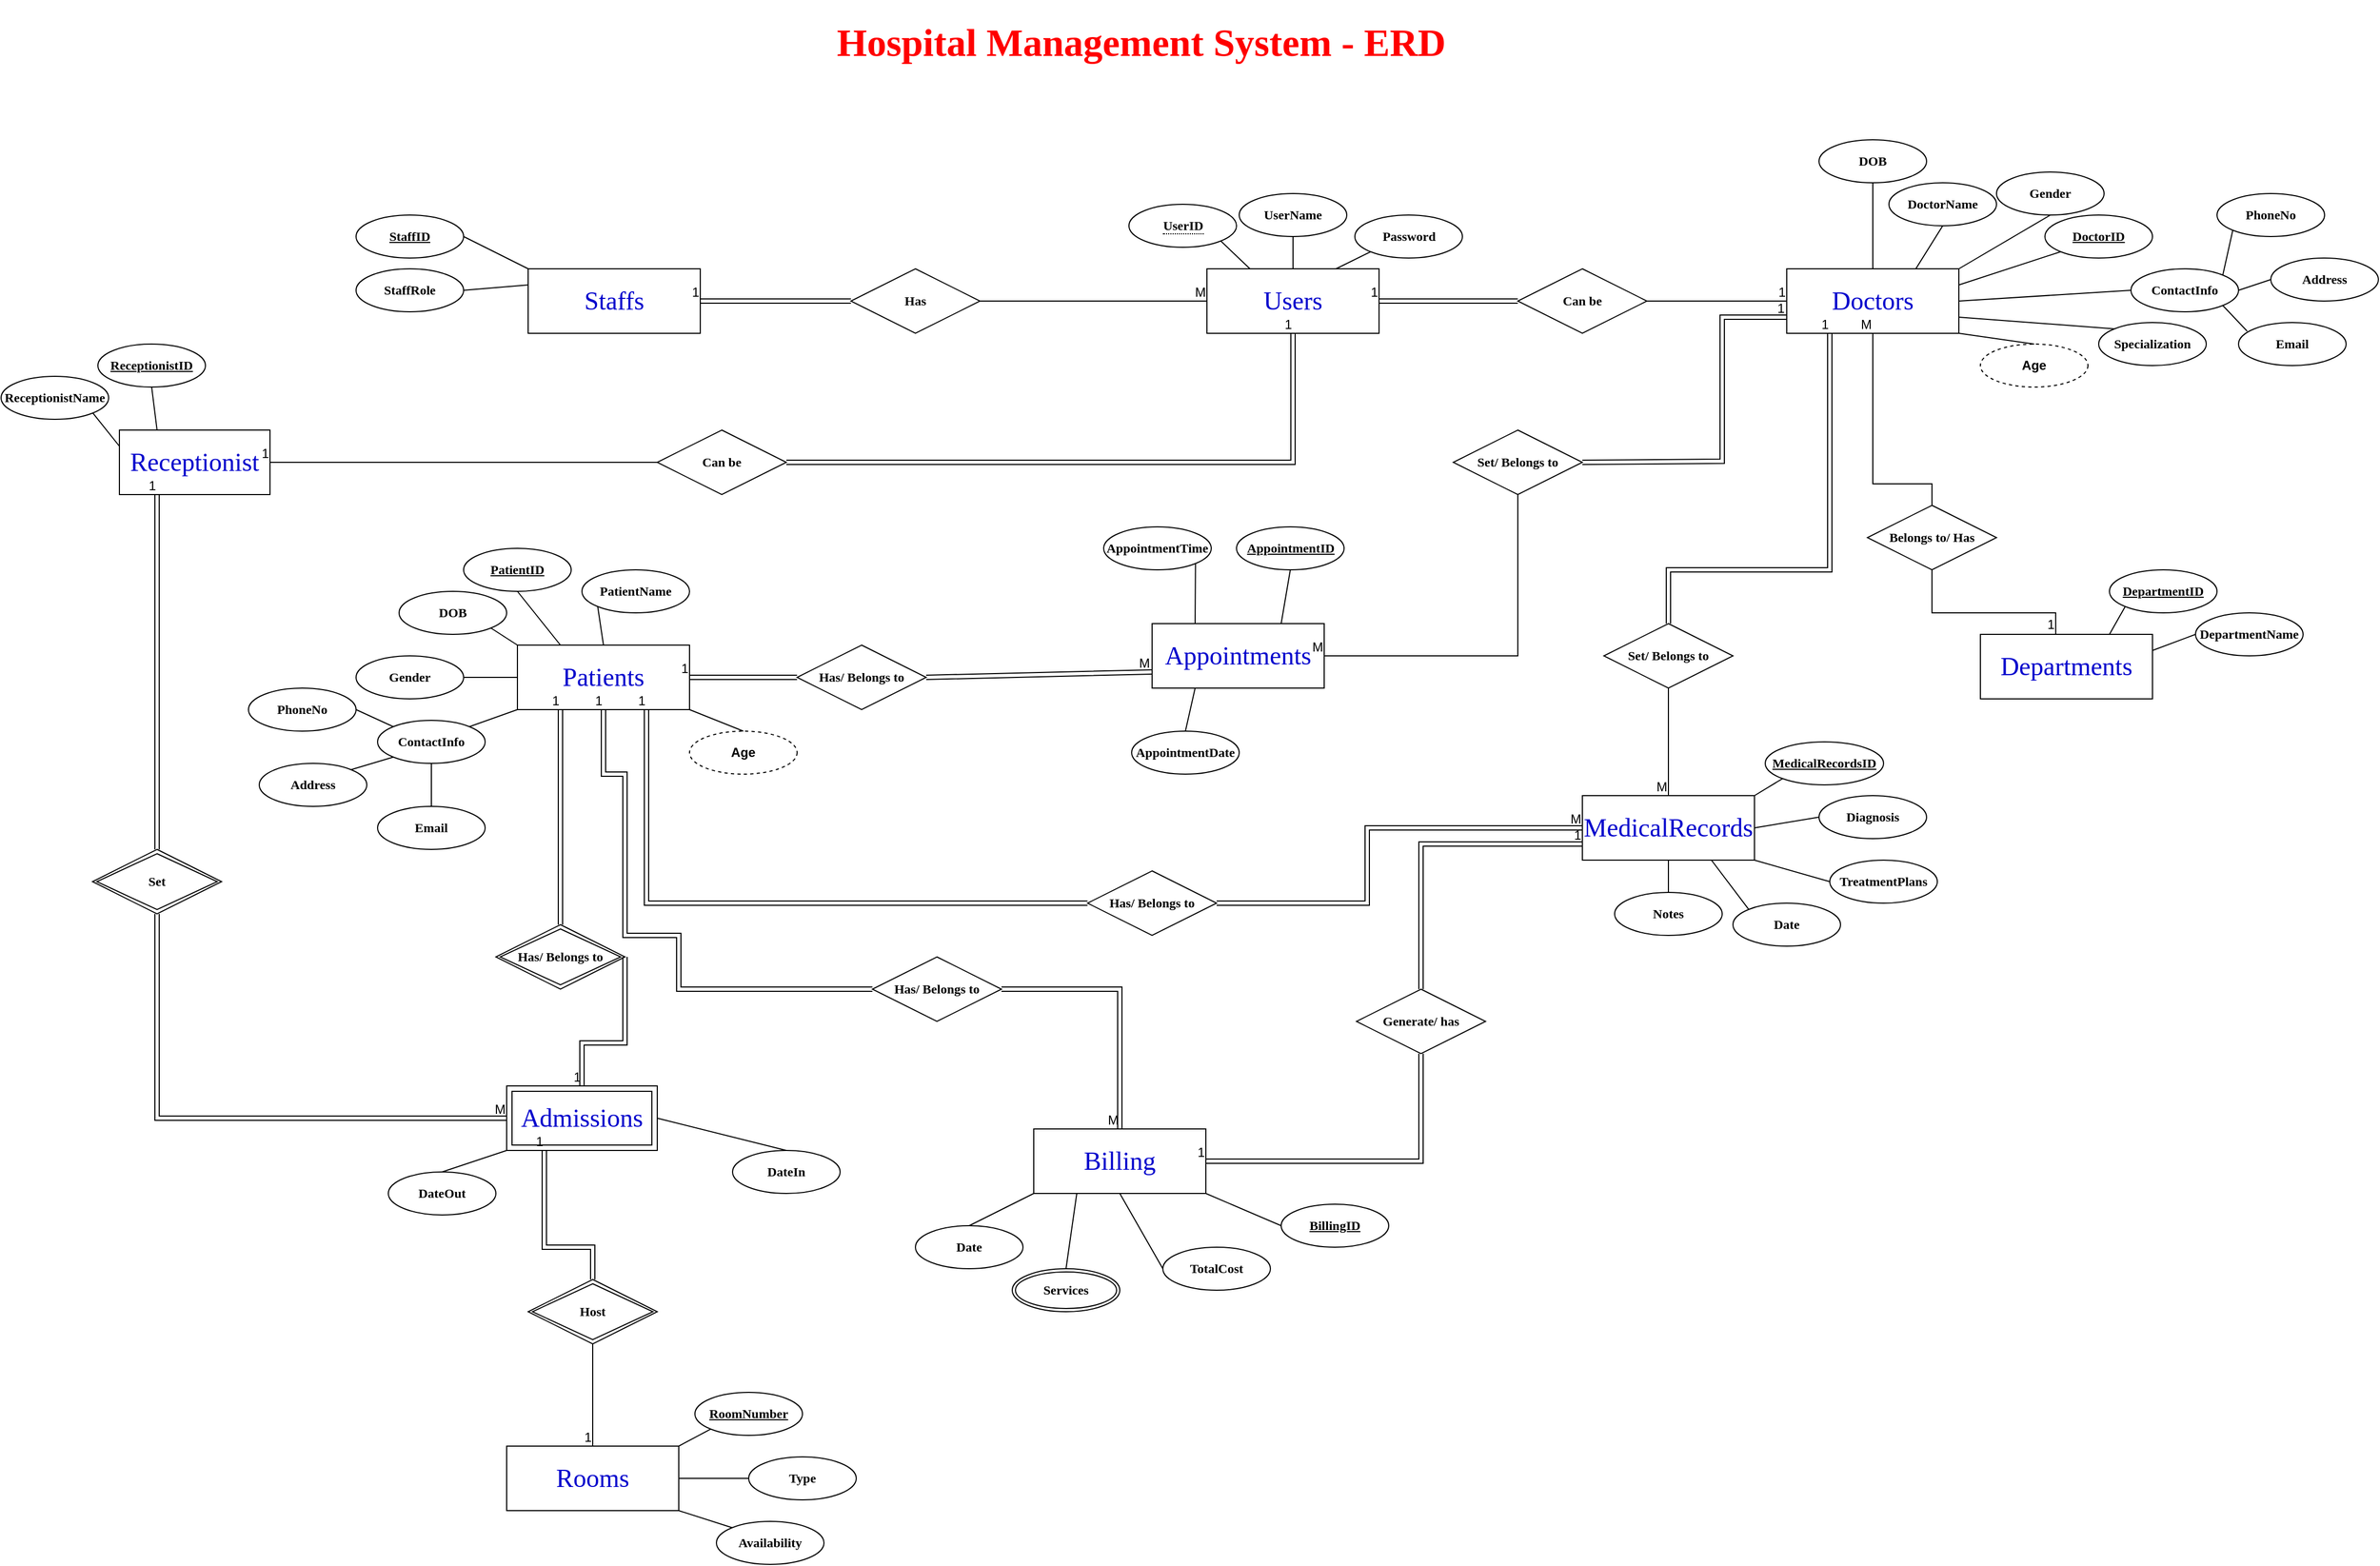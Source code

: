 <mxfile version="27.1.6" pages="2">
  <diagram name="Page-1" id="cIxD7JRok6XFG0A6Qs29">
    <mxGraphModel dx="2276" dy="811" grid="1" gridSize="10" guides="1" tooltips="1" connect="1" arrows="1" fold="1" page="1" pageScale="1" pageWidth="850" pageHeight="1100" math="0" shadow="0">
      <root>
        <mxCell id="0" />
        <mxCell id="1" parent="0" />
        <mxCell id="ukNlSVkSnuvcewS_Kb5W-1" value="&lt;h1&gt;&lt;font style=&quot;font-size: 36px; color: rgb(255, 0, 0);&quot; face=&quot;Times New Roman&quot;&gt; Hospital Management System - ERD&lt;/font&gt;&lt;/h1&gt;" style="text;html=1;align=center;verticalAlign=middle;whiteSpace=wrap;rounded=0;" vertex="1" parent="1">
          <mxGeometry x="-10" y="150" width="640" height="80" as="geometry" />
        </mxCell>
        <mxCell id="ukNlSVkSnuvcewS_Kb5W-2" value="&lt;font style=&quot;font-size: 24px; color: rgb(0, 0, 204);&quot; face=&quot;Times New Roman&quot;&gt;Patients&lt;/font&gt;" style="whiteSpace=wrap;html=1;align=center;" vertex="1" parent="1">
          <mxGeometry x="-270" y="750" width="160" height="60" as="geometry" />
        </mxCell>
        <mxCell id="ukNlSVkSnuvcewS_Kb5W-3" value="&lt;font style=&quot;color: rgb(0, 0, 0);&quot; face=&quot;Times New Roman&quot;&gt;&lt;b style=&quot;&quot;&gt;PatientID&lt;/b&gt;&lt;/font&gt;" style="ellipse;whiteSpace=wrap;html=1;align=center;fontStyle=4;" vertex="1" parent="1">
          <mxGeometry x="-320" y="660" width="100" height="40" as="geometry" />
        </mxCell>
        <mxCell id="ukNlSVkSnuvcewS_Kb5W-4" value="&lt;font style=&quot;color: rgb(0, 0, 0);&quot; face=&quot;Times New Roman&quot;&gt;&lt;b style=&quot;&quot;&gt;PatientName&lt;/b&gt;&lt;/font&gt;" style="ellipse;whiteSpace=wrap;html=1;align=center;" vertex="1" parent="1">
          <mxGeometry x="-210" y="680" width="100" height="40" as="geometry" />
        </mxCell>
        <mxCell id="ukNlSVkSnuvcewS_Kb5W-5" value="&lt;font face=&quot;Times New Roman&quot;&gt;&lt;b&gt;Gender&lt;/b&gt;&lt;/font&gt;" style="ellipse;whiteSpace=wrap;html=1;align=center;" vertex="1" parent="1">
          <mxGeometry x="-420" y="760" width="100" height="40" as="geometry" />
        </mxCell>
        <mxCell id="ukNlSVkSnuvcewS_Kb5W-6" value="&lt;font face=&quot;Times New Roman&quot;&gt;&lt;b&gt;DOB&lt;/b&gt;&lt;/font&gt;" style="ellipse;whiteSpace=wrap;html=1;align=center;" vertex="1" parent="1">
          <mxGeometry x="-380" y="700" width="100" height="40" as="geometry" />
        </mxCell>
        <mxCell id="ukNlSVkSnuvcewS_Kb5W-8" value="&lt;b&gt;Age&lt;/b&gt;" style="ellipse;whiteSpace=wrap;html=1;align=center;dashed=1;" vertex="1" parent="1">
          <mxGeometry x="-110" y="830" width="100" height="40" as="geometry" />
        </mxCell>
        <mxCell id="ukNlSVkSnuvcewS_Kb5W-9" value="" style="endArrow=none;html=1;rounded=0;exitX=0.5;exitY=0;exitDx=0;exitDy=0;entryX=1;entryY=1;entryDx=0;entryDy=0;" edge="1" parent="1" source="ukNlSVkSnuvcewS_Kb5W-8" target="ukNlSVkSnuvcewS_Kb5W-2">
          <mxGeometry relative="1" as="geometry">
            <mxPoint x="120" y="790" as="sourcePoint" />
            <mxPoint x="280" y="790" as="targetPoint" />
          </mxGeometry>
        </mxCell>
        <mxCell id="ukNlSVkSnuvcewS_Kb5W-10" value="" style="endArrow=none;html=1;rounded=0;exitX=0;exitY=1;exitDx=0;exitDy=0;entryX=0.5;entryY=0;entryDx=0;entryDy=0;" edge="1" parent="1" source="ukNlSVkSnuvcewS_Kb5W-4" target="ukNlSVkSnuvcewS_Kb5W-2">
          <mxGeometry relative="1" as="geometry">
            <mxPoint x="120" y="790" as="sourcePoint" />
            <mxPoint x="280" y="790" as="targetPoint" />
          </mxGeometry>
        </mxCell>
        <mxCell id="ukNlSVkSnuvcewS_Kb5W-11" value="" style="endArrow=none;html=1;rounded=0;exitX=0.5;exitY=1;exitDx=0;exitDy=0;entryX=0.25;entryY=0;entryDx=0;entryDy=0;" edge="1" parent="1" source="ukNlSVkSnuvcewS_Kb5W-3" target="ukNlSVkSnuvcewS_Kb5W-2">
          <mxGeometry relative="1" as="geometry">
            <mxPoint x="120" y="790" as="sourcePoint" />
            <mxPoint x="280" y="790" as="targetPoint" />
          </mxGeometry>
        </mxCell>
        <mxCell id="ukNlSVkSnuvcewS_Kb5W-12" value="" style="endArrow=none;html=1;rounded=0;exitX=1;exitY=1;exitDx=0;exitDy=0;entryX=0;entryY=0;entryDx=0;entryDy=0;" edge="1" parent="1" source="ukNlSVkSnuvcewS_Kb5W-6" target="ukNlSVkSnuvcewS_Kb5W-2">
          <mxGeometry relative="1" as="geometry">
            <mxPoint x="120" y="790" as="sourcePoint" />
            <mxPoint x="280" y="790" as="targetPoint" />
          </mxGeometry>
        </mxCell>
        <mxCell id="ukNlSVkSnuvcewS_Kb5W-13" value="" style="endArrow=none;html=1;rounded=0;exitX=1;exitY=0.5;exitDx=0;exitDy=0;entryX=0;entryY=0.5;entryDx=0;entryDy=0;" edge="1" parent="1" source="ukNlSVkSnuvcewS_Kb5W-5" target="ukNlSVkSnuvcewS_Kb5W-2">
          <mxGeometry relative="1" as="geometry">
            <mxPoint x="120" y="790" as="sourcePoint" />
            <mxPoint x="280" y="790" as="targetPoint" />
          </mxGeometry>
        </mxCell>
        <mxCell id="ukNlSVkSnuvcewS_Kb5W-14" value="" style="endArrow=none;html=1;rounded=0;exitX=1;exitY=0;exitDx=0;exitDy=0;entryX=0;entryY=1;entryDx=0;entryDy=0;" edge="1" parent="1" source="ukNlSVkSnuvcewS_Kb5W-36" target="ukNlSVkSnuvcewS_Kb5W-2">
          <mxGeometry relative="1" as="geometry">
            <mxPoint x="-300" y="830" as="sourcePoint" />
            <mxPoint x="280" y="790" as="targetPoint" />
          </mxGeometry>
        </mxCell>
        <mxCell id="ukNlSVkSnuvcewS_Kb5W-15" value="&lt;font style=&quot;font-size: 24px; color: rgb(0, 0, 204);&quot; face=&quot;Times New Roman&quot;&gt;Doctors&lt;/font&gt;" style="whiteSpace=wrap;html=1;align=center;" vertex="1" parent="1">
          <mxGeometry x="910" y="400" width="160" height="60" as="geometry" />
        </mxCell>
        <mxCell id="ukNlSVkSnuvcewS_Kb5W-16" value="&lt;font style=&quot;color: rgb(0, 0, 0);&quot; face=&quot;Times New Roman&quot;&gt;&lt;b style=&quot;&quot;&gt;DoctorID&lt;/b&gt;&lt;/font&gt;" style="ellipse;whiteSpace=wrap;html=1;align=center;fontStyle=4;" vertex="1" parent="1">
          <mxGeometry x="1150" y="350" width="100" height="40" as="geometry" />
        </mxCell>
        <mxCell id="ukNlSVkSnuvcewS_Kb5W-18" value="&lt;font face=&quot;Times New Roman&quot;&gt;&lt;b&gt;Specialization&lt;/b&gt;&lt;/font&gt;" style="ellipse;whiteSpace=wrap;html=1;align=center;" vertex="1" parent="1">
          <mxGeometry x="1200" y="450" width="100" height="40" as="geometry" />
        </mxCell>
        <mxCell id="ukNlSVkSnuvcewS_Kb5W-19" value="" style="endArrow=none;html=1;rounded=0;entryX=0;entryY=1;entryDx=0;entryDy=0;exitX=1;exitY=0.25;exitDx=0;exitDy=0;" edge="1" parent="1" source="ukNlSVkSnuvcewS_Kb5W-15" target="ukNlSVkSnuvcewS_Kb5W-16">
          <mxGeometry relative="1" as="geometry">
            <mxPoint x="730" y="430" as="sourcePoint" />
            <mxPoint x="890" y="430" as="targetPoint" />
          </mxGeometry>
        </mxCell>
        <mxCell id="ukNlSVkSnuvcewS_Kb5W-20" value="" style="endArrow=none;html=1;rounded=0;entryX=0;entryY=0.5;entryDx=0;entryDy=0;exitX=1;exitY=0.5;exitDx=0;exitDy=0;" edge="1" parent="1" source="ukNlSVkSnuvcewS_Kb5W-15" target="ukNlSVkSnuvcewS_Kb5W-37">
          <mxGeometry relative="1" as="geometry">
            <mxPoint x="730" y="430" as="sourcePoint" />
            <mxPoint x="1120" y="420" as="targetPoint" />
          </mxGeometry>
        </mxCell>
        <mxCell id="ukNlSVkSnuvcewS_Kb5W-21" value="" style="endArrow=none;html=1;rounded=0;entryX=0;entryY=0;entryDx=0;entryDy=0;exitX=1;exitY=0.75;exitDx=0;exitDy=0;" edge="1" parent="1" source="ukNlSVkSnuvcewS_Kb5W-15" target="ukNlSVkSnuvcewS_Kb5W-18">
          <mxGeometry relative="1" as="geometry">
            <mxPoint x="730" y="430" as="sourcePoint" />
            <mxPoint x="890" y="430" as="targetPoint" />
          </mxGeometry>
        </mxCell>
        <mxCell id="ukNlSVkSnuvcewS_Kb5W-22" value="&lt;font style=&quot;font-size: 24px; color: rgb(0, 0, 204);&quot; face=&quot;Times New Roman&quot;&gt;Departments&lt;/font&gt;" style="whiteSpace=wrap;html=1;align=center;" vertex="1" parent="1">
          <mxGeometry x="1090" y="740" width="160" height="60" as="geometry" />
        </mxCell>
        <mxCell id="ukNlSVkSnuvcewS_Kb5W-23" value="&lt;font style=&quot;color: rgb(0, 0, 0);&quot; face=&quot;Times New Roman&quot;&gt;&lt;b&gt;DepartmentID&lt;/b&gt;&lt;/font&gt;" style="ellipse;whiteSpace=wrap;html=1;align=center;fontStyle=4;" vertex="1" parent="1">
          <mxGeometry x="1210" y="680" width="100" height="40" as="geometry" />
        </mxCell>
        <mxCell id="ukNlSVkSnuvcewS_Kb5W-24" value="&lt;font face=&quot;Times New Roman&quot;&gt;&lt;b&gt;Email&lt;/b&gt;&lt;/font&gt;" style="ellipse;whiteSpace=wrap;html=1;align=center;" vertex="1" parent="1">
          <mxGeometry x="-400" y="900" width="100" height="40" as="geometry" />
        </mxCell>
        <mxCell id="ukNlSVkSnuvcewS_Kb5W-25" value="&lt;font face=&quot;Times New Roman&quot;&gt;&lt;b&gt;Address&lt;/b&gt;&lt;/font&gt;" style="ellipse;whiteSpace=wrap;html=1;align=center;" vertex="1" parent="1">
          <mxGeometry x="-510" y="860" width="100" height="40" as="geometry" />
        </mxCell>
        <mxCell id="ukNlSVkSnuvcewS_Kb5W-26" value="&lt;font face=&quot;Times New Roman&quot;&gt;&lt;b&gt;PhoneNo&lt;/b&gt;&lt;/font&gt;" style="ellipse;whiteSpace=wrap;html=1;align=center;" vertex="1" parent="1">
          <mxGeometry x="-520" y="790" width="100" height="40" as="geometry" />
        </mxCell>
        <mxCell id="ukNlSVkSnuvcewS_Kb5W-27" value="" style="endArrow=none;html=1;rounded=0;exitX=1;exitY=0.5;exitDx=0;exitDy=0;entryX=0;entryY=0;entryDx=0;entryDy=0;" edge="1" parent="1" source="ukNlSVkSnuvcewS_Kb5W-26" target="ukNlSVkSnuvcewS_Kb5W-36">
          <mxGeometry relative="1" as="geometry">
            <mxPoint x="50" y="790" as="sourcePoint" />
            <mxPoint x="-400" y="830" as="targetPoint" />
          </mxGeometry>
        </mxCell>
        <mxCell id="ukNlSVkSnuvcewS_Kb5W-28" value="" style="endArrow=none;html=1;rounded=0;exitX=1;exitY=0;exitDx=0;exitDy=0;entryX=0;entryY=1;entryDx=0;entryDy=0;" edge="1" parent="1" source="ukNlSVkSnuvcewS_Kb5W-25" target="ukNlSVkSnuvcewS_Kb5W-36">
          <mxGeometry relative="1" as="geometry">
            <mxPoint x="50" y="790" as="sourcePoint" />
            <mxPoint x="-385.355" y="844.142" as="targetPoint" />
          </mxGeometry>
        </mxCell>
        <mxCell id="ukNlSVkSnuvcewS_Kb5W-29" value="" style="endArrow=none;html=1;rounded=0;exitX=0.5;exitY=0;exitDx=0;exitDy=0;entryX=0.5;entryY=1;entryDx=0;entryDy=0;" edge="1" parent="1" source="ukNlSVkSnuvcewS_Kb5W-24" target="ukNlSVkSnuvcewS_Kb5W-36">
          <mxGeometry relative="1" as="geometry">
            <mxPoint x="50" y="790" as="sourcePoint" />
            <mxPoint x="-350" y="850" as="targetPoint" />
          </mxGeometry>
        </mxCell>
        <mxCell id="ukNlSVkSnuvcewS_Kb5W-30" value="&lt;font face=&quot;Times New Roman&quot;&gt;&lt;b&gt;PhoneNo&lt;/b&gt;&lt;/font&gt;" style="ellipse;whiteSpace=wrap;html=1;align=center;" vertex="1" parent="1">
          <mxGeometry x="1310" y="330" width="100" height="40" as="geometry" />
        </mxCell>
        <mxCell id="ukNlSVkSnuvcewS_Kb5W-31" value="&lt;font face=&quot;Times New Roman&quot;&gt;&lt;b&gt;Address&lt;/b&gt;&lt;/font&gt;" style="ellipse;whiteSpace=wrap;html=1;align=center;" vertex="1" parent="1">
          <mxGeometry x="1360" y="390" width="100" height="40" as="geometry" />
        </mxCell>
        <mxCell id="ukNlSVkSnuvcewS_Kb5W-32" value="&lt;font face=&quot;Times New Roman&quot;&gt;&lt;b&gt;Email&lt;/b&gt;&lt;/font&gt;" style="ellipse;whiteSpace=wrap;html=1;align=center;" vertex="1" parent="1">
          <mxGeometry x="1330" y="450" width="100" height="40" as="geometry" />
        </mxCell>
        <mxCell id="ukNlSVkSnuvcewS_Kb5W-33" value="" style="endArrow=none;html=1;rounded=0;entryX=0.08;entryY=0.2;entryDx=0;entryDy=0;exitX=1;exitY=1;exitDx=0;exitDy=0;entryPerimeter=0;" edge="1" parent="1" source="ukNlSVkSnuvcewS_Kb5W-37" target="ukNlSVkSnuvcewS_Kb5W-32">
          <mxGeometry relative="1" as="geometry">
            <mxPoint x="1205.355" y="434.142" as="sourcePoint" />
            <mxPoint x="820" y="430" as="targetPoint" />
          </mxGeometry>
        </mxCell>
        <mxCell id="ukNlSVkSnuvcewS_Kb5W-34" value="" style="endArrow=none;html=1;rounded=0;exitX=1;exitY=0.5;exitDx=0;exitDy=0;entryX=0;entryY=0.5;entryDx=0;entryDy=0;" edge="1" parent="1" source="ukNlSVkSnuvcewS_Kb5W-37" target="ukNlSVkSnuvcewS_Kb5W-31">
          <mxGeometry relative="1" as="geometry">
            <mxPoint x="1220" y="420" as="sourcePoint" />
            <mxPoint x="820" y="430" as="targetPoint" />
          </mxGeometry>
        </mxCell>
        <mxCell id="ukNlSVkSnuvcewS_Kb5W-35" value="" style="endArrow=none;html=1;rounded=0;entryX=0;entryY=1;entryDx=0;entryDy=0;exitX=1;exitY=0;exitDx=0;exitDy=0;" edge="1" parent="1" source="ukNlSVkSnuvcewS_Kb5W-37" target="ukNlSVkSnuvcewS_Kb5W-30">
          <mxGeometry relative="1" as="geometry">
            <mxPoint x="1170" y="400" as="sourcePoint" />
            <mxPoint x="820" y="430" as="targetPoint" />
          </mxGeometry>
        </mxCell>
        <mxCell id="ukNlSVkSnuvcewS_Kb5W-36" value="&lt;b&gt;&lt;font face=&quot;Times New Roman&quot;&gt;ContactInfo&lt;/font&gt;&lt;/b&gt;" style="ellipse;whiteSpace=wrap;html=1;align=center;" vertex="1" parent="1">
          <mxGeometry x="-400" y="820" width="100" height="40" as="geometry" />
        </mxCell>
        <mxCell id="ukNlSVkSnuvcewS_Kb5W-37" value="&lt;b&gt;&lt;font face=&quot;Times New Roman&quot;&gt;ContactInfo&lt;/font&gt;&lt;/b&gt;" style="ellipse;whiteSpace=wrap;html=1;align=center;" vertex="1" parent="1">
          <mxGeometry x="1230" y="400" width="100" height="40" as="geometry" />
        </mxCell>
        <mxCell id="ukNlSVkSnuvcewS_Kb5W-39" value="&lt;font face=&quot;Times New Roman&quot;&gt;&lt;b&gt;DepartmentName&lt;/b&gt;&lt;/font&gt;" style="ellipse;whiteSpace=wrap;html=1;align=center;" vertex="1" parent="1">
          <mxGeometry x="1290" y="720" width="100" height="40" as="geometry" />
        </mxCell>
        <mxCell id="ukNlSVkSnuvcewS_Kb5W-45" value="" style="endArrow=none;html=1;rounded=0;entryX=0;entryY=0.5;entryDx=0;entryDy=0;exitX=1;exitY=0.25;exitDx=0;exitDy=0;" edge="1" parent="1" source="ukNlSVkSnuvcewS_Kb5W-22" target="ukNlSVkSnuvcewS_Kb5W-39">
          <mxGeometry relative="1" as="geometry">
            <mxPoint x="810" y="540" as="sourcePoint" />
            <mxPoint x="970" y="540" as="targetPoint" />
          </mxGeometry>
        </mxCell>
        <mxCell id="ukNlSVkSnuvcewS_Kb5W-46" value="" style="endArrow=none;html=1;rounded=0;exitX=0.75;exitY=0;exitDx=0;exitDy=0;entryX=0;entryY=1;entryDx=0;entryDy=0;" edge="1" parent="1" source="ukNlSVkSnuvcewS_Kb5W-22" target="ukNlSVkSnuvcewS_Kb5W-23">
          <mxGeometry relative="1" as="geometry">
            <mxPoint x="810" y="540" as="sourcePoint" />
            <mxPoint x="970" y="540" as="targetPoint" />
          </mxGeometry>
        </mxCell>
        <mxCell id="ukNlSVkSnuvcewS_Kb5W-47" value="&lt;font style=&quot;font-size: 24px; color: rgb(0, 0, 204);&quot; face=&quot;Times New Roman&quot;&gt;Appointments&lt;/font&gt;" style="whiteSpace=wrap;html=1;align=center;" vertex="1" parent="1">
          <mxGeometry x="320" y="730" width="160" height="60" as="geometry" />
        </mxCell>
        <mxCell id="ukNlSVkSnuvcewS_Kb5W-48" value="&lt;font face=&quot;Times New Roman&quot;&gt;&lt;b&gt;AppointmentID&lt;/b&gt;&lt;/font&gt;" style="ellipse;whiteSpace=wrap;html=1;align=center;fontStyle=4;" vertex="1" parent="1">
          <mxGeometry x="398.5" y="640" width="100" height="40" as="geometry" />
        </mxCell>
        <mxCell id="ukNlSVkSnuvcewS_Kb5W-49" value="&lt;b style=&quot;font-family: &amp;quot;Times New Roman&amp;quot;;&quot;&gt;AppointmentDate&lt;/b&gt;" style="ellipse;whiteSpace=wrap;html=1;align=center;" vertex="1" parent="1">
          <mxGeometry x="301" y="830" width="100" height="40" as="geometry" />
        </mxCell>
        <mxCell id="ukNlSVkSnuvcewS_Kb5W-50" value="&lt;b style=&quot;font-family: &amp;quot;Times New Roman&amp;quot;;&quot;&gt;AppointmentTime&lt;/b&gt;" style="ellipse;whiteSpace=wrap;html=1;align=center;" vertex="1" parent="1">
          <mxGeometry x="275" y="640" width="100" height="40" as="geometry" />
        </mxCell>
        <mxCell id="ukNlSVkSnuvcewS_Kb5W-56" value="" style="endArrow=none;html=1;rounded=0;exitX=0.5;exitY=0;exitDx=0;exitDy=0;entryX=0.25;entryY=1;entryDx=0;entryDy=0;" edge="1" parent="1" source="ukNlSVkSnuvcewS_Kb5W-49" target="ukNlSVkSnuvcewS_Kb5W-47">
          <mxGeometry relative="1" as="geometry">
            <mxPoint x="640" y="490" as="sourcePoint" />
            <mxPoint x="800" y="490" as="targetPoint" />
          </mxGeometry>
        </mxCell>
        <mxCell id="ukNlSVkSnuvcewS_Kb5W-57" value="" style="endArrow=none;html=1;rounded=0;exitX=1;exitY=1;exitDx=0;exitDy=0;entryX=0.25;entryY=0;entryDx=0;entryDy=0;" edge="1" parent="1" source="ukNlSVkSnuvcewS_Kb5W-50" target="ukNlSVkSnuvcewS_Kb5W-47">
          <mxGeometry relative="1" as="geometry">
            <mxPoint x="640" y="490" as="sourcePoint" />
            <mxPoint x="800" y="490" as="targetPoint" />
          </mxGeometry>
        </mxCell>
        <mxCell id="ukNlSVkSnuvcewS_Kb5W-58" value="" style="endArrow=none;html=1;rounded=0;exitX=0.5;exitY=1;exitDx=0;exitDy=0;entryX=0.75;entryY=0;entryDx=0;entryDy=0;" edge="1" parent="1" source="ukNlSVkSnuvcewS_Kb5W-48" target="ukNlSVkSnuvcewS_Kb5W-47">
          <mxGeometry relative="1" as="geometry">
            <mxPoint x="640" y="490" as="sourcePoint" />
            <mxPoint x="800" y="490" as="targetPoint" />
          </mxGeometry>
        </mxCell>
        <mxCell id="ukNlSVkSnuvcewS_Kb5W-60" value="&lt;font style=&quot;font-size: 24px; color: rgb(0, 0, 204);&quot; face=&quot;Times New Roman&quot;&gt;Rooms&lt;/font&gt;" style="whiteSpace=wrap;html=1;align=center;" vertex="1" parent="1">
          <mxGeometry x="-280" y="1495" width="160" height="60" as="geometry" />
        </mxCell>
        <mxCell id="ukNlSVkSnuvcewS_Kb5W-62" value="&lt;font face=&quot;Times New Roman&quot;&gt;&lt;b&gt;RoomNumber&lt;/b&gt;&lt;/font&gt;" style="ellipse;whiteSpace=wrap;html=1;align=center;fontStyle=4;" vertex="1" parent="1">
          <mxGeometry x="-105" y="1445" width="100" height="40" as="geometry" />
        </mxCell>
        <mxCell id="ukNlSVkSnuvcewS_Kb5W-63" value="&lt;font face=&quot;Times New Roman&quot;&gt;&lt;b&gt;Availability&lt;/b&gt;&lt;/font&gt;" style="ellipse;whiteSpace=wrap;html=1;align=center;" vertex="1" parent="1">
          <mxGeometry x="-85" y="1565" width="100" height="40" as="geometry" />
        </mxCell>
        <mxCell id="ukNlSVkSnuvcewS_Kb5W-64" value="&lt;font face=&quot;Times New Roman&quot;&gt;&lt;b&gt;Type&lt;/b&gt;&lt;/font&gt;" style="ellipse;whiteSpace=wrap;html=1;align=center;" vertex="1" parent="1">
          <mxGeometry x="-55" y="1505" width="100" height="40" as="geometry" />
        </mxCell>
        <mxCell id="ukNlSVkSnuvcewS_Kb5W-66" value="" style="endArrow=none;html=1;rounded=0;entryX=0;entryY=0;entryDx=0;entryDy=0;exitX=1;exitY=1;exitDx=0;exitDy=0;" edge="1" parent="1" source="ukNlSVkSnuvcewS_Kb5W-60" target="ukNlSVkSnuvcewS_Kb5W-63">
          <mxGeometry relative="1" as="geometry">
            <mxPoint x="-555" y="1415" as="sourcePoint" />
            <mxPoint x="-395" y="1415" as="targetPoint" />
          </mxGeometry>
        </mxCell>
        <mxCell id="ukNlSVkSnuvcewS_Kb5W-67" value="" style="endArrow=none;html=1;rounded=0;entryX=0;entryY=0.5;entryDx=0;entryDy=0;exitX=1;exitY=0.5;exitDx=0;exitDy=0;" edge="1" parent="1" source="ukNlSVkSnuvcewS_Kb5W-60" target="ukNlSVkSnuvcewS_Kb5W-64">
          <mxGeometry relative="1" as="geometry">
            <mxPoint x="-555" y="1415" as="sourcePoint" />
            <mxPoint x="-395" y="1415" as="targetPoint" />
          </mxGeometry>
        </mxCell>
        <mxCell id="ukNlSVkSnuvcewS_Kb5W-68" value="" style="endArrow=none;html=1;rounded=0;entryX=0;entryY=1;entryDx=0;entryDy=0;exitX=1;exitY=0;exitDx=0;exitDy=0;" edge="1" parent="1" source="ukNlSVkSnuvcewS_Kb5W-60" target="ukNlSVkSnuvcewS_Kb5W-62">
          <mxGeometry relative="1" as="geometry">
            <mxPoint x="-555" y="1415" as="sourcePoint" />
            <mxPoint x="-395" y="1415" as="targetPoint" />
          </mxGeometry>
        </mxCell>
        <mxCell id="ukNlSVkSnuvcewS_Kb5W-74" value="&lt;font face=&quot;Times New Roman&quot;&gt;&lt;b&gt;DateIn&lt;/b&gt;&lt;/font&gt;" style="ellipse;whiteSpace=wrap;html=1;align=center;" vertex="1" parent="1">
          <mxGeometry x="-70" y="1220" width="100" height="40" as="geometry" />
        </mxCell>
        <mxCell id="ukNlSVkSnuvcewS_Kb5W-75" value="&lt;font face=&quot;Times New Roman&quot;&gt;&lt;b&gt;DateOut&lt;/b&gt;&lt;/font&gt;" style="ellipse;whiteSpace=wrap;html=1;align=center;" vertex="1" parent="1">
          <mxGeometry x="-390" y="1240" width="100" height="40" as="geometry" />
        </mxCell>
        <mxCell id="ukNlSVkSnuvcewS_Kb5W-76" value="" style="endArrow=none;html=1;rounded=0;exitX=0.5;exitY=0;exitDx=0;exitDy=0;entryX=1;entryY=0.5;entryDx=0;entryDy=0;" edge="1" parent="1" source="ukNlSVkSnuvcewS_Kb5W-74" target="ukNlSVkSnuvcewS_Kb5W-190">
          <mxGeometry relative="1" as="geometry">
            <mxPoint x="5" y="1300" as="sourcePoint" />
            <mxPoint x="165" y="1300" as="targetPoint" />
          </mxGeometry>
        </mxCell>
        <mxCell id="ukNlSVkSnuvcewS_Kb5W-77" value="" style="endArrow=none;html=1;rounded=0;exitX=0.5;exitY=0;exitDx=0;exitDy=0;entryX=0;entryY=1;entryDx=0;entryDy=0;" edge="1" parent="1" source="ukNlSVkSnuvcewS_Kb5W-75" target="ukNlSVkSnuvcewS_Kb5W-190">
          <mxGeometry relative="1" as="geometry">
            <mxPoint x="5" y="1300" as="sourcePoint" />
            <mxPoint x="165" y="1300" as="targetPoint" />
          </mxGeometry>
        </mxCell>
        <mxCell id="ukNlSVkSnuvcewS_Kb5W-82" value="&lt;font style=&quot;font-size: 24px; color: rgb(0, 0, 204);&quot; face=&quot;Times New Roman&quot;&gt;MedicalRecords&lt;/font&gt;" style="whiteSpace=wrap;html=1;align=center;" vertex="1" parent="1">
          <mxGeometry x="720" y="890" width="160" height="60" as="geometry" />
        </mxCell>
        <mxCell id="ukNlSVkSnuvcewS_Kb5W-83" value="&lt;font face=&quot;Times New Roman&quot;&gt;&lt;b&gt;MedicalRecordsID&lt;/b&gt;&lt;/font&gt;" style="ellipse;whiteSpace=wrap;html=1;align=center;fontStyle=4;" vertex="1" parent="1">
          <mxGeometry x="890" y="840" width="110" height="40" as="geometry" />
        </mxCell>
        <mxCell id="ukNlSVkSnuvcewS_Kb5W-85" value="&lt;font face=&quot;Times New Roman&quot;&gt;&lt;b&gt;Diagnosis&lt;/b&gt;&lt;/font&gt;" style="ellipse;whiteSpace=wrap;html=1;align=center;" vertex="1" parent="1">
          <mxGeometry x="940" y="890" width="100" height="40" as="geometry" />
        </mxCell>
        <mxCell id="ukNlSVkSnuvcewS_Kb5W-87" value="&lt;font face=&quot;Times New Roman&quot;&gt;&lt;b&gt;TreatmentPlans&lt;/b&gt;&lt;/font&gt;" style="ellipse;whiteSpace=wrap;html=1;align=center;" vertex="1" parent="1">
          <mxGeometry x="950" y="950" width="100" height="40" as="geometry" />
        </mxCell>
        <mxCell id="ukNlSVkSnuvcewS_Kb5W-88" value="&lt;font face=&quot;Times New Roman&quot;&gt;&lt;b&gt;Date&lt;/b&gt;&lt;/font&gt;" style="ellipse;whiteSpace=wrap;html=1;align=center;" vertex="1" parent="1">
          <mxGeometry x="860" y="990" width="100" height="40" as="geometry" />
        </mxCell>
        <mxCell id="ukNlSVkSnuvcewS_Kb5W-89" value="&lt;font face=&quot;Times New Roman&quot;&gt;&lt;b&gt;Notes&lt;/b&gt;&lt;/font&gt;" style="ellipse;whiteSpace=wrap;html=1;align=center;" vertex="1" parent="1">
          <mxGeometry x="750" y="980" width="100" height="40" as="geometry" />
        </mxCell>
        <mxCell id="ukNlSVkSnuvcewS_Kb5W-93" value="" style="endArrow=none;html=1;rounded=0;entryX=0;entryY=1;entryDx=0;entryDy=0;exitX=1;exitY=0;exitDx=0;exitDy=0;" edge="1" parent="1" source="ukNlSVkSnuvcewS_Kb5W-82" target="ukNlSVkSnuvcewS_Kb5W-83">
          <mxGeometry relative="1" as="geometry">
            <mxPoint x="520" y="810" as="sourcePoint" />
            <mxPoint x="680" y="810" as="targetPoint" />
          </mxGeometry>
        </mxCell>
        <mxCell id="ukNlSVkSnuvcewS_Kb5W-94" value="" style="endArrow=none;html=1;rounded=0;entryX=0;entryY=0.5;entryDx=0;entryDy=0;exitX=1;exitY=0.5;exitDx=0;exitDy=0;" edge="1" parent="1" source="ukNlSVkSnuvcewS_Kb5W-82" target="ukNlSVkSnuvcewS_Kb5W-85">
          <mxGeometry relative="1" as="geometry">
            <mxPoint x="520" y="810" as="sourcePoint" />
            <mxPoint x="680" y="810" as="targetPoint" />
          </mxGeometry>
        </mxCell>
        <mxCell id="ukNlSVkSnuvcewS_Kb5W-95" value="" style="endArrow=none;html=1;rounded=0;exitX=0;exitY=0.5;exitDx=0;exitDy=0;entryX=1;entryY=1;entryDx=0;entryDy=0;" edge="1" parent="1" source="ukNlSVkSnuvcewS_Kb5W-87" target="ukNlSVkSnuvcewS_Kb5W-82">
          <mxGeometry relative="1" as="geometry">
            <mxPoint x="520" y="810" as="sourcePoint" />
            <mxPoint x="680" y="810" as="targetPoint" />
          </mxGeometry>
        </mxCell>
        <mxCell id="ukNlSVkSnuvcewS_Kb5W-96" value="" style="endArrow=none;html=1;rounded=0;entryX=0;entryY=0;entryDx=0;entryDy=0;exitX=0.75;exitY=1;exitDx=0;exitDy=0;" edge="1" parent="1" source="ukNlSVkSnuvcewS_Kb5W-82" target="ukNlSVkSnuvcewS_Kb5W-88">
          <mxGeometry relative="1" as="geometry">
            <mxPoint x="520" y="810" as="sourcePoint" />
            <mxPoint x="680" y="810" as="targetPoint" />
          </mxGeometry>
        </mxCell>
        <mxCell id="ukNlSVkSnuvcewS_Kb5W-97" value="" style="endArrow=none;html=1;rounded=0;entryX=0.5;entryY=0;entryDx=0;entryDy=0;exitX=0.5;exitY=1;exitDx=0;exitDy=0;" edge="1" parent="1" source="ukNlSVkSnuvcewS_Kb5W-82" target="ukNlSVkSnuvcewS_Kb5W-89">
          <mxGeometry relative="1" as="geometry">
            <mxPoint x="520" y="810" as="sourcePoint" />
            <mxPoint x="680" y="810" as="targetPoint" />
          </mxGeometry>
        </mxCell>
        <mxCell id="ukNlSVkSnuvcewS_Kb5W-100" value="&lt;font style=&quot;font-size: 24px; color: rgb(0, 0, 204);&quot; face=&quot;Times New Roman&quot;&gt;Billing&lt;/font&gt;" style="whiteSpace=wrap;html=1;align=center;" vertex="1" parent="1">
          <mxGeometry x="210" y="1200" width="160" height="60" as="geometry" />
        </mxCell>
        <mxCell id="ukNlSVkSnuvcewS_Kb5W-101" value="&lt;font face=&quot;Times New Roman&quot;&gt;&lt;b&gt;BillingID&lt;/b&gt;&lt;/font&gt;" style="ellipse;whiteSpace=wrap;html=1;align=center;fontStyle=4;" vertex="1" parent="1">
          <mxGeometry x="440" y="1270" width="100" height="40" as="geometry" />
        </mxCell>
        <mxCell id="ukNlSVkSnuvcewS_Kb5W-102" value="&lt;font face=&quot;Times New Roman&quot;&gt;&lt;b&gt;TotalCost&lt;/b&gt;&lt;/font&gt;" style="ellipse;whiteSpace=wrap;html=1;align=center;" vertex="1" parent="1">
          <mxGeometry x="330" y="1310" width="100" height="40" as="geometry" />
        </mxCell>
        <mxCell id="ukNlSVkSnuvcewS_Kb5W-104" value="&lt;font face=&quot;Times New Roman&quot;&gt;&lt;b&gt;Services&lt;/b&gt;&lt;/font&gt;" style="ellipse;shape=doubleEllipse;margin=3;whiteSpace=wrap;html=1;align=center;" vertex="1" parent="1">
          <mxGeometry x="190" y="1330" width="100" height="40" as="geometry" />
        </mxCell>
        <mxCell id="ukNlSVkSnuvcewS_Kb5W-105" value="&lt;font face=&quot;Times New Roman&quot;&gt;&lt;b&gt;Date&lt;/b&gt;&lt;/font&gt;" style="ellipse;whiteSpace=wrap;html=1;align=center;" vertex="1" parent="1">
          <mxGeometry x="100" y="1290" width="100" height="40" as="geometry" />
        </mxCell>
        <mxCell id="ukNlSVkSnuvcewS_Kb5W-107" value="" style="endArrow=none;html=1;rounded=0;entryX=0;entryY=0.5;entryDx=0;entryDy=0;exitX=1;exitY=1;exitDx=0;exitDy=0;" edge="1" parent="1" source="ukNlSVkSnuvcewS_Kb5W-100" target="ukNlSVkSnuvcewS_Kb5W-101">
          <mxGeometry relative="1" as="geometry">
            <mxPoint x="70" y="1000" as="sourcePoint" />
            <mxPoint x="230" y="1000" as="targetPoint" />
          </mxGeometry>
        </mxCell>
        <mxCell id="ukNlSVkSnuvcewS_Kb5W-108" value="" style="endArrow=none;html=1;rounded=0;entryX=0;entryY=0.5;entryDx=0;entryDy=0;exitX=0.5;exitY=1;exitDx=0;exitDy=0;" edge="1" parent="1" source="ukNlSVkSnuvcewS_Kb5W-100" target="ukNlSVkSnuvcewS_Kb5W-102">
          <mxGeometry relative="1" as="geometry">
            <mxPoint x="70" y="1000" as="sourcePoint" />
            <mxPoint x="230" y="1000" as="targetPoint" />
          </mxGeometry>
        </mxCell>
        <mxCell id="ukNlSVkSnuvcewS_Kb5W-109" value="" style="endArrow=none;html=1;rounded=0;entryX=0.5;entryY=0;entryDx=0;entryDy=0;exitX=0.25;exitY=1;exitDx=0;exitDy=0;" edge="1" parent="1" source="ukNlSVkSnuvcewS_Kb5W-100" target="ukNlSVkSnuvcewS_Kb5W-104">
          <mxGeometry relative="1" as="geometry">
            <mxPoint x="70" y="1000" as="sourcePoint" />
            <mxPoint x="230" y="1000" as="targetPoint" />
          </mxGeometry>
        </mxCell>
        <mxCell id="ukNlSVkSnuvcewS_Kb5W-110" value="" style="endArrow=none;html=1;rounded=0;entryX=0.5;entryY=0;entryDx=0;entryDy=0;exitX=0;exitY=1;exitDx=0;exitDy=0;" edge="1" parent="1" source="ukNlSVkSnuvcewS_Kb5W-100" target="ukNlSVkSnuvcewS_Kb5W-105">
          <mxGeometry relative="1" as="geometry">
            <mxPoint x="70" y="1000" as="sourcePoint" />
            <mxPoint x="230" y="1000" as="targetPoint" />
          </mxGeometry>
        </mxCell>
        <mxCell id="ukNlSVkSnuvcewS_Kb5W-112" value="&lt;font style=&quot;font-size: 24px; color: rgb(0, 0, 204);&quot; face=&quot;Times New Roman&quot;&gt;Staffs&lt;/font&gt;" style="whiteSpace=wrap;html=1;align=center;" vertex="1" parent="1">
          <mxGeometry x="-260" y="400" width="160" height="60" as="geometry" />
        </mxCell>
        <mxCell id="ukNlSVkSnuvcewS_Kb5W-113" value="&lt;font face=&quot;Times New Roman&quot;&gt;&lt;b&gt;StaffID&lt;/b&gt;&lt;/font&gt;" style="ellipse;whiteSpace=wrap;html=1;align=center;fontStyle=4;" vertex="1" parent="1">
          <mxGeometry x="-420" y="350" width="100" height="40" as="geometry" />
        </mxCell>
        <mxCell id="ukNlSVkSnuvcewS_Kb5W-114" value="&lt;font face=&quot;Times New Roman&quot;&gt;&lt;b&gt;StaffRole&lt;/b&gt;&lt;/font&gt;" style="ellipse;whiteSpace=wrap;html=1;align=center;" vertex="1" parent="1">
          <mxGeometry x="-420" y="400" width="100" height="40" as="geometry" />
        </mxCell>
        <mxCell id="ukNlSVkSnuvcewS_Kb5W-115" value="" style="endArrow=none;html=1;rounded=0;exitX=1;exitY=0.5;exitDx=0;exitDy=0;entryX=0;entryY=0.25;entryDx=0;entryDy=0;" edge="1" parent="1" source="ukNlSVkSnuvcewS_Kb5W-114" target="ukNlSVkSnuvcewS_Kb5W-112">
          <mxGeometry relative="1" as="geometry">
            <mxPoint x="110" y="260" as="sourcePoint" />
            <mxPoint x="270" y="260" as="targetPoint" />
          </mxGeometry>
        </mxCell>
        <mxCell id="ukNlSVkSnuvcewS_Kb5W-116" value="" style="endArrow=none;html=1;rounded=0;exitX=1;exitY=0.5;exitDx=0;exitDy=0;entryX=0;entryY=0;entryDx=0;entryDy=0;" edge="1" parent="1" source="ukNlSVkSnuvcewS_Kb5W-113" target="ukNlSVkSnuvcewS_Kb5W-112">
          <mxGeometry relative="1" as="geometry">
            <mxPoint x="110" y="260" as="sourcePoint" />
            <mxPoint x="270" y="260" as="targetPoint" />
          </mxGeometry>
        </mxCell>
        <mxCell id="ukNlSVkSnuvcewS_Kb5W-117" value="&lt;font face=&quot;Times New Roman&quot;&gt;&lt;b&gt;DoctorName&lt;/b&gt;&lt;/font&gt;" style="ellipse;whiteSpace=wrap;html=1;align=center;" vertex="1" parent="1">
          <mxGeometry x="1005" y="320" width="100" height="40" as="geometry" />
        </mxCell>
        <mxCell id="ukNlSVkSnuvcewS_Kb5W-118" value="&lt;font face=&quot;Times New Roman&quot;&gt;&lt;b&gt;DOB&lt;/b&gt;&lt;/font&gt;" style="ellipse;whiteSpace=wrap;html=1;align=center;" vertex="1" parent="1">
          <mxGeometry x="940" y="280" width="100" height="40" as="geometry" />
        </mxCell>
        <mxCell id="ukNlSVkSnuvcewS_Kb5W-119" value="&lt;font face=&quot;Times New Roman&quot;&gt;&lt;b&gt;Gender&lt;/b&gt;&lt;/font&gt;" style="ellipse;whiteSpace=wrap;html=1;align=center;" vertex="1" parent="1">
          <mxGeometry x="1105" y="310" width="100" height="40" as="geometry" />
        </mxCell>
        <mxCell id="ukNlSVkSnuvcewS_Kb5W-120" value="&lt;b&gt;Age&lt;/b&gt;" style="ellipse;whiteSpace=wrap;html=1;align=center;dashed=1;" vertex="1" parent="1">
          <mxGeometry x="1090" y="470" width="100" height="40" as="geometry" />
        </mxCell>
        <mxCell id="ukNlSVkSnuvcewS_Kb5W-125" value="" style="endArrow=none;html=1;rounded=0;entryX=0.5;entryY=1;entryDx=0;entryDy=0;exitX=1;exitY=0;exitDx=0;exitDy=0;" edge="1" parent="1" source="ukNlSVkSnuvcewS_Kb5W-15" target="ukNlSVkSnuvcewS_Kb5W-119">
          <mxGeometry relative="1" as="geometry">
            <mxPoint x="660" y="630" as="sourcePoint" />
            <mxPoint x="820" y="630" as="targetPoint" />
          </mxGeometry>
        </mxCell>
        <mxCell id="ukNlSVkSnuvcewS_Kb5W-126" value="" style="endArrow=none;html=1;rounded=0;exitX=0.5;exitY=1;exitDx=0;exitDy=0;entryX=0.75;entryY=0;entryDx=0;entryDy=0;" edge="1" parent="1" source="ukNlSVkSnuvcewS_Kb5W-117" target="ukNlSVkSnuvcewS_Kb5W-15">
          <mxGeometry relative="1" as="geometry">
            <mxPoint x="660" y="630" as="sourcePoint" />
            <mxPoint x="820" y="630" as="targetPoint" />
          </mxGeometry>
        </mxCell>
        <mxCell id="ukNlSVkSnuvcewS_Kb5W-127" value="" style="endArrow=none;html=1;rounded=0;entryX=0.5;entryY=1;entryDx=0;entryDy=0;" edge="1" parent="1" source="ukNlSVkSnuvcewS_Kb5W-15" target="ukNlSVkSnuvcewS_Kb5W-118">
          <mxGeometry relative="1" as="geometry">
            <mxPoint x="660" y="630" as="sourcePoint" />
            <mxPoint x="820" y="630" as="targetPoint" />
          </mxGeometry>
        </mxCell>
        <mxCell id="ukNlSVkSnuvcewS_Kb5W-129" value="" style="endArrow=none;html=1;rounded=0;entryX=0.5;entryY=0;entryDx=0;entryDy=0;exitX=1;exitY=1;exitDx=0;exitDy=0;" edge="1" parent="1" source="ukNlSVkSnuvcewS_Kb5W-15" target="ukNlSVkSnuvcewS_Kb5W-120">
          <mxGeometry relative="1" as="geometry">
            <mxPoint x="660" y="630" as="sourcePoint" />
            <mxPoint x="820" y="630" as="targetPoint" />
          </mxGeometry>
        </mxCell>
        <mxCell id="ukNlSVkSnuvcewS_Kb5W-131" value="&lt;font style=&quot;font-size: 24px; color: rgb(0, 0, 204);&quot; face=&quot;Times New Roman&quot;&gt;Users&lt;/font&gt;" style="whiteSpace=wrap;html=1;align=center;" vertex="1" parent="1">
          <mxGeometry x="371" y="400" width="160" height="60" as="geometry" />
        </mxCell>
        <mxCell id="ukNlSVkSnuvcewS_Kb5W-135" value="&lt;font face=&quot;Times New Roman&quot;&gt;&lt;b&gt;Password&lt;/b&gt;&lt;/font&gt;" style="ellipse;whiteSpace=wrap;html=1;align=center;" vertex="1" parent="1">
          <mxGeometry x="508.5" y="350" width="100" height="40" as="geometry" />
        </mxCell>
        <mxCell id="ukNlSVkSnuvcewS_Kb5W-136" value="&lt;font face=&quot;Times New Roman&quot;&gt;&lt;b&gt;UserName&lt;/b&gt;&lt;/font&gt;" style="ellipse;whiteSpace=wrap;html=1;align=center;" vertex="1" parent="1">
          <mxGeometry x="401" y="330" width="100" height="40" as="geometry" />
        </mxCell>
        <mxCell id="ukNlSVkSnuvcewS_Kb5W-137" style="edgeStyle=orthogonalEdgeStyle;rounded=0;orthogonalLoop=1;jettySize=auto;html=1;exitX=0.5;exitY=1;exitDx=0;exitDy=0;" edge="1" parent="1">
          <mxGeometry relative="1" as="geometry">
            <mxPoint x="286" y="350" as="sourcePoint" />
            <mxPoint x="286" y="350" as="targetPoint" />
          </mxGeometry>
        </mxCell>
        <mxCell id="ukNlSVkSnuvcewS_Kb5W-138" value="" style="endArrow=none;html=1;rounded=0;exitX=0;exitY=1;exitDx=0;exitDy=0;entryX=0.75;entryY=0;entryDx=0;entryDy=0;" edge="1" parent="1" source="ukNlSVkSnuvcewS_Kb5W-135" target="ukNlSVkSnuvcewS_Kb5W-131">
          <mxGeometry relative="1" as="geometry">
            <mxPoint x="533.5" y="140" as="sourcePoint" />
            <mxPoint x="548.5" y="460" as="targetPoint" />
          </mxGeometry>
        </mxCell>
        <mxCell id="ukNlSVkSnuvcewS_Kb5W-139" value="" style="endArrow=none;html=1;rounded=0;exitX=0.5;exitY=1;exitDx=0;exitDy=0;entryX=0.5;entryY=0;entryDx=0;entryDy=0;" edge="1" parent="1" source="ukNlSVkSnuvcewS_Kb5W-136" target="ukNlSVkSnuvcewS_Kb5W-131">
          <mxGeometry relative="1" as="geometry">
            <mxPoint x="533.5" y="140" as="sourcePoint" />
            <mxPoint x="693.5" y="140" as="targetPoint" />
          </mxGeometry>
        </mxCell>
        <mxCell id="ukNlSVkSnuvcewS_Kb5W-140" value="" style="endArrow=none;html=1;rounded=0;exitX=1;exitY=1;exitDx=0;exitDy=0;entryX=0.25;entryY=0;entryDx=0;entryDy=0;" edge="1" parent="1" source="ukNlSVkSnuvcewS_Kb5W-143" target="ukNlSVkSnuvcewS_Kb5W-131">
          <mxGeometry relative="1" as="geometry">
            <mxPoint x="333.5" y="490" as="sourcePoint" />
            <mxPoint x="693.5" y="140" as="targetPoint" />
          </mxGeometry>
        </mxCell>
        <mxCell id="ukNlSVkSnuvcewS_Kb5W-143" value="&lt;span style=&quot;border-bottom: 1px dotted&quot;&gt;&lt;font face=&quot;Times New Roman&quot;&gt;&lt;b&gt;UserID&lt;/b&gt;&lt;/font&gt;&lt;/span&gt;" style="ellipse;whiteSpace=wrap;html=1;align=center;fillColor=#FFFFFF;" vertex="1" parent="1">
          <mxGeometry x="298.5" y="340" width="100" height="40" as="geometry" />
        </mxCell>
        <mxCell id="ukNlSVkSnuvcewS_Kb5W-148" value="&lt;font face=&quot;Times New Roman&quot;&gt;&lt;b&gt;Has&lt;/b&gt;&lt;/font&gt;" style="shape=rhombus;perimeter=rhombusPerimeter;whiteSpace=wrap;html=1;align=center;" vertex="1" parent="1">
          <mxGeometry x="40" y="400" width="120" height="60" as="geometry" />
        </mxCell>
        <mxCell id="ukNlSVkSnuvcewS_Kb5W-151" value="" style="endArrow=none;html=1;rounded=0;entryX=0;entryY=0.5;entryDx=0;entryDy=0;exitX=1;exitY=0.5;exitDx=0;exitDy=0;" edge="1" parent="1" source="ukNlSVkSnuvcewS_Kb5W-148" target="ukNlSVkSnuvcewS_Kb5W-131">
          <mxGeometry relative="1" as="geometry">
            <mxPoint x="220" y="520" as="sourcePoint" />
            <mxPoint x="380" y="520" as="targetPoint" />
            <Array as="points">
              <mxPoint x="250" y="430" />
            </Array>
          </mxGeometry>
        </mxCell>
        <mxCell id="ukNlSVkSnuvcewS_Kb5W-152" value="M" style="resizable=0;html=1;whiteSpace=wrap;align=right;verticalAlign=bottom;" connectable="0" vertex="1" parent="ukNlSVkSnuvcewS_Kb5W-151">
          <mxGeometry x="1" relative="1" as="geometry" />
        </mxCell>
        <mxCell id="ukNlSVkSnuvcewS_Kb5W-155" value="" style="shape=link;html=1;rounded=0;entryX=1;entryY=0.5;entryDx=0;entryDy=0;exitX=0;exitY=0.5;exitDx=0;exitDy=0;" edge="1" parent="1" source="ukNlSVkSnuvcewS_Kb5W-148" target="ukNlSVkSnuvcewS_Kb5W-112">
          <mxGeometry relative="1" as="geometry">
            <mxPoint x="220" y="520" as="sourcePoint" />
            <mxPoint x="380" y="520" as="targetPoint" />
            <Array as="points">
              <mxPoint x="20" y="430" />
            </Array>
          </mxGeometry>
        </mxCell>
        <mxCell id="ukNlSVkSnuvcewS_Kb5W-156" value="1" style="resizable=0;html=1;whiteSpace=wrap;align=right;verticalAlign=bottom;" connectable="0" vertex="1" parent="ukNlSVkSnuvcewS_Kb5W-155">
          <mxGeometry x="1" relative="1" as="geometry" />
        </mxCell>
        <mxCell id="ukNlSVkSnuvcewS_Kb5W-157" value="&lt;font face=&quot;Times New Roman&quot;&gt;&lt;b&gt;Can be&lt;/b&gt;&lt;/font&gt;" style="shape=rhombus;perimeter=rhombusPerimeter;whiteSpace=wrap;html=1;align=center;" vertex="1" parent="1">
          <mxGeometry x="660" y="400" width="120" height="60" as="geometry" />
        </mxCell>
        <mxCell id="ukNlSVkSnuvcewS_Kb5W-158" value="" style="shape=link;html=1;rounded=0;entryX=1;entryY=0.5;entryDx=0;entryDy=0;exitX=0;exitY=0.5;exitDx=0;exitDy=0;" edge="1" parent="1" source="ukNlSVkSnuvcewS_Kb5W-157" target="ukNlSVkSnuvcewS_Kb5W-131">
          <mxGeometry relative="1" as="geometry">
            <mxPoint x="300" y="820" as="sourcePoint" />
            <mxPoint x="460" y="820" as="targetPoint" />
          </mxGeometry>
        </mxCell>
        <mxCell id="ukNlSVkSnuvcewS_Kb5W-159" value="1" style="resizable=0;html=1;whiteSpace=wrap;align=right;verticalAlign=bottom;" connectable="0" vertex="1" parent="ukNlSVkSnuvcewS_Kb5W-158">
          <mxGeometry x="1" relative="1" as="geometry" />
        </mxCell>
        <mxCell id="ukNlSVkSnuvcewS_Kb5W-160" value="" style="endArrow=none;html=1;rounded=0;entryX=0;entryY=0.5;entryDx=0;entryDy=0;" edge="1" parent="1" source="ukNlSVkSnuvcewS_Kb5W-157" target="ukNlSVkSnuvcewS_Kb5W-15">
          <mxGeometry relative="1" as="geometry">
            <mxPoint x="300" y="820" as="sourcePoint" />
            <mxPoint x="460" y="820" as="targetPoint" />
          </mxGeometry>
        </mxCell>
        <mxCell id="ukNlSVkSnuvcewS_Kb5W-161" value="1" style="resizable=0;html=1;whiteSpace=wrap;align=right;verticalAlign=bottom;" connectable="0" vertex="1" parent="ukNlSVkSnuvcewS_Kb5W-160">
          <mxGeometry x="1" relative="1" as="geometry" />
        </mxCell>
        <mxCell id="ukNlSVkSnuvcewS_Kb5W-162" value="&lt;font face=&quot;Times New Roman&quot;&gt;&lt;b&gt;Belongs to/ Has&lt;/b&gt;&lt;/font&gt;" style="shape=rhombus;perimeter=rhombusPerimeter;whiteSpace=wrap;html=1;align=center;" vertex="1" parent="1">
          <mxGeometry x="985" y="620" width="120" height="60" as="geometry" />
        </mxCell>
        <mxCell id="ukNlSVkSnuvcewS_Kb5W-163" value="" style="endArrow=none;html=1;rounded=0;entryX=0.5;entryY=1;entryDx=0;entryDy=0;exitX=0.5;exitY=0;exitDx=0;exitDy=0;" edge="1" parent="1" source="ukNlSVkSnuvcewS_Kb5W-162" target="ukNlSVkSnuvcewS_Kb5W-15">
          <mxGeometry relative="1" as="geometry">
            <mxPoint x="680" y="680" as="sourcePoint" />
            <mxPoint x="840" y="680" as="targetPoint" />
            <Array as="points">
              <mxPoint x="1045" y="600" />
              <mxPoint x="990" y="600" />
            </Array>
          </mxGeometry>
        </mxCell>
        <mxCell id="ukNlSVkSnuvcewS_Kb5W-164" value="M" style="resizable=0;html=1;whiteSpace=wrap;align=right;verticalAlign=bottom;" connectable="0" vertex="1" parent="ukNlSVkSnuvcewS_Kb5W-163">
          <mxGeometry x="1" relative="1" as="geometry" />
        </mxCell>
        <mxCell id="ukNlSVkSnuvcewS_Kb5W-165" value="" style="endArrow=none;html=1;rounded=0;entryX=0.438;entryY=0;entryDx=0;entryDy=0;entryPerimeter=0;exitX=0.5;exitY=1;exitDx=0;exitDy=0;" edge="1" parent="1" source="ukNlSVkSnuvcewS_Kb5W-162" target="ukNlSVkSnuvcewS_Kb5W-22">
          <mxGeometry relative="1" as="geometry">
            <mxPoint x="680" y="680" as="sourcePoint" />
            <mxPoint x="840" y="680" as="targetPoint" />
            <Array as="points">
              <mxPoint x="1045" y="720" />
              <mxPoint x="1160" y="720" />
            </Array>
          </mxGeometry>
        </mxCell>
        <mxCell id="ukNlSVkSnuvcewS_Kb5W-166" value="1" style="resizable=0;html=1;whiteSpace=wrap;align=right;verticalAlign=bottom;" connectable="0" vertex="1" parent="ukNlSVkSnuvcewS_Kb5W-165">
          <mxGeometry x="1" relative="1" as="geometry" />
        </mxCell>
        <mxCell id="ukNlSVkSnuvcewS_Kb5W-167" value="&lt;font face=&quot;Times New Roman&quot;&gt;&lt;b&gt;Set/ Belongs to&lt;/b&gt;&lt;/font&gt;" style="shape=rhombus;perimeter=rhombusPerimeter;whiteSpace=wrap;html=1;align=center;" vertex="1" parent="1">
          <mxGeometry x="600" y="550" width="120" height="60" as="geometry" />
        </mxCell>
        <mxCell id="ukNlSVkSnuvcewS_Kb5W-168" value="" style="endArrow=none;html=1;rounded=0;entryX=1;entryY=0.5;entryDx=0;entryDy=0;exitX=0.5;exitY=1;exitDx=0;exitDy=0;" edge="1" parent="1" source="ukNlSVkSnuvcewS_Kb5W-167" target="ukNlSVkSnuvcewS_Kb5W-47">
          <mxGeometry relative="1" as="geometry">
            <mxPoint x="320" y="680" as="sourcePoint" />
            <mxPoint x="480" y="680" as="targetPoint" />
            <Array as="points">
              <mxPoint x="660" y="760" />
            </Array>
          </mxGeometry>
        </mxCell>
        <mxCell id="ukNlSVkSnuvcewS_Kb5W-169" value="M" style="resizable=0;html=1;whiteSpace=wrap;align=right;verticalAlign=bottom;" connectable="0" vertex="1" parent="ukNlSVkSnuvcewS_Kb5W-168">
          <mxGeometry x="1" relative="1" as="geometry" />
        </mxCell>
        <mxCell id="ukNlSVkSnuvcewS_Kb5W-172" value="" style="shape=link;html=1;rounded=0;entryX=0;entryY=0.75;entryDx=0;entryDy=0;exitX=1;exitY=0.5;exitDx=0;exitDy=0;" edge="1" parent="1" source="ukNlSVkSnuvcewS_Kb5W-167" target="ukNlSVkSnuvcewS_Kb5W-15">
          <mxGeometry relative="1" as="geometry">
            <mxPoint x="320" y="680" as="sourcePoint" />
            <mxPoint x="480" y="680" as="targetPoint" />
            <Array as="points">
              <mxPoint x="850" y="579" />
              <mxPoint x="850" y="445" />
            </Array>
          </mxGeometry>
        </mxCell>
        <mxCell id="ukNlSVkSnuvcewS_Kb5W-173" value="1" style="resizable=0;html=1;whiteSpace=wrap;align=right;verticalAlign=bottom;" connectable="0" vertex="1" parent="ukNlSVkSnuvcewS_Kb5W-172">
          <mxGeometry x="1" relative="1" as="geometry" />
        </mxCell>
        <mxCell id="ukNlSVkSnuvcewS_Kb5W-174" value="&lt;font face=&quot;Times New Roman&quot;&gt;&lt;b&gt;Has/ Belongs to&lt;/b&gt;&lt;/font&gt;" style="shape=rhombus;perimeter=rhombusPerimeter;whiteSpace=wrap;html=1;align=center;" vertex="1" parent="1">
          <mxGeometry x="-10" y="750" width="120" height="60" as="geometry" />
        </mxCell>
        <mxCell id="ukNlSVkSnuvcewS_Kb5W-175" value="" style="shape=link;html=1;rounded=0;entryX=1;entryY=0.5;entryDx=0;entryDy=0;" edge="1" parent="1" source="ukNlSVkSnuvcewS_Kb5W-174" target="ukNlSVkSnuvcewS_Kb5W-2">
          <mxGeometry relative="1" as="geometry">
            <mxPoint x="120" y="840" as="sourcePoint" />
            <mxPoint x="280" y="840" as="targetPoint" />
          </mxGeometry>
        </mxCell>
        <mxCell id="ukNlSVkSnuvcewS_Kb5W-176" value="1" style="resizable=0;html=1;whiteSpace=wrap;align=right;verticalAlign=bottom;" connectable="0" vertex="1" parent="ukNlSVkSnuvcewS_Kb5W-175">
          <mxGeometry x="1" relative="1" as="geometry" />
        </mxCell>
        <mxCell id="ukNlSVkSnuvcewS_Kb5W-177" value="" style="shape=link;html=1;rounded=0;exitX=1;exitY=0.5;exitDx=0;exitDy=0;entryX=0;entryY=0.75;entryDx=0;entryDy=0;" edge="1" parent="1" source="ukNlSVkSnuvcewS_Kb5W-174" target="ukNlSVkSnuvcewS_Kb5W-47">
          <mxGeometry relative="1" as="geometry">
            <mxPoint x="120" y="840" as="sourcePoint" />
            <mxPoint x="280" y="840" as="targetPoint" />
          </mxGeometry>
        </mxCell>
        <mxCell id="ukNlSVkSnuvcewS_Kb5W-178" value="M" style="resizable=0;html=1;whiteSpace=wrap;align=right;verticalAlign=bottom;" connectable="0" vertex="1" parent="ukNlSVkSnuvcewS_Kb5W-177">
          <mxGeometry x="1" relative="1" as="geometry" />
        </mxCell>
        <mxCell id="ukNlSVkSnuvcewS_Kb5W-180" value="&lt;font face=&quot;Times New Roman&quot;&gt;&lt;b&gt;Set/ Belongs to&lt;/b&gt;&lt;/font&gt;" style="shape=rhombus;perimeter=rhombusPerimeter;whiteSpace=wrap;html=1;align=center;" vertex="1" parent="1">
          <mxGeometry x="740" y="730" width="120" height="60" as="geometry" />
        </mxCell>
        <mxCell id="ukNlSVkSnuvcewS_Kb5W-181" value="" style="endArrow=none;html=1;rounded=0;entryX=0.5;entryY=0;entryDx=0;entryDy=0;exitX=0.5;exitY=1;exitDx=0;exitDy=0;" edge="1" parent="1" source="ukNlSVkSnuvcewS_Kb5W-180" target="ukNlSVkSnuvcewS_Kb5W-82">
          <mxGeometry relative="1" as="geometry">
            <mxPoint x="450" y="720" as="sourcePoint" />
            <mxPoint x="610" y="720" as="targetPoint" />
          </mxGeometry>
        </mxCell>
        <mxCell id="ukNlSVkSnuvcewS_Kb5W-182" value="M" style="resizable=0;html=1;whiteSpace=wrap;align=right;verticalAlign=bottom;" connectable="0" vertex="1" parent="ukNlSVkSnuvcewS_Kb5W-181">
          <mxGeometry x="1" relative="1" as="geometry" />
        </mxCell>
        <mxCell id="ukNlSVkSnuvcewS_Kb5W-183" value="" style="shape=link;html=1;rounded=0;entryX=0.25;entryY=1;entryDx=0;entryDy=0;exitX=0.5;exitY=0;exitDx=0;exitDy=0;" edge="1" parent="1" source="ukNlSVkSnuvcewS_Kb5W-180" target="ukNlSVkSnuvcewS_Kb5W-15">
          <mxGeometry relative="1" as="geometry">
            <mxPoint x="450" y="720" as="sourcePoint" />
            <mxPoint x="610" y="720" as="targetPoint" />
            <Array as="points">
              <mxPoint x="800" y="680" />
              <mxPoint x="950" y="680" />
            </Array>
          </mxGeometry>
        </mxCell>
        <mxCell id="ukNlSVkSnuvcewS_Kb5W-184" value="1" style="resizable=0;html=1;whiteSpace=wrap;align=right;verticalAlign=bottom;" connectable="0" vertex="1" parent="ukNlSVkSnuvcewS_Kb5W-183">
          <mxGeometry x="1" relative="1" as="geometry" />
        </mxCell>
        <mxCell id="ukNlSVkSnuvcewS_Kb5W-185" value="&lt;font face=&quot;Times New Roman&quot;&gt;&lt;b&gt;Has/ Belongs to&lt;/b&gt;&lt;/font&gt;" style="shape=rhombus;perimeter=rhombusPerimeter;whiteSpace=wrap;html=1;align=center;" vertex="1" parent="1">
          <mxGeometry x="260" y="960" width="120" height="60" as="geometry" />
        </mxCell>
        <mxCell id="ukNlSVkSnuvcewS_Kb5W-186" value="" style="shape=link;html=1;rounded=0;exitX=1;exitY=0.5;exitDx=0;exitDy=0;entryX=0;entryY=0.5;entryDx=0;entryDy=0;" edge="1" parent="1" source="ukNlSVkSnuvcewS_Kb5W-185" target="ukNlSVkSnuvcewS_Kb5W-82">
          <mxGeometry relative="1" as="geometry">
            <mxPoint x="130" y="905" as="sourcePoint" />
            <mxPoint x="340" y="900" as="targetPoint" />
            <Array as="points">
              <mxPoint x="520" y="990" />
              <mxPoint x="520" y="920" />
            </Array>
          </mxGeometry>
        </mxCell>
        <mxCell id="ukNlSVkSnuvcewS_Kb5W-187" value="M" style="resizable=0;html=1;whiteSpace=wrap;align=right;verticalAlign=bottom;" connectable="0" vertex="1" parent="ukNlSVkSnuvcewS_Kb5W-186">
          <mxGeometry x="1" relative="1" as="geometry" />
        </mxCell>
        <mxCell id="ukNlSVkSnuvcewS_Kb5W-188" value="" style="shape=link;html=1;rounded=0;entryX=0.75;entryY=1;entryDx=0;entryDy=0;exitX=0;exitY=0.5;exitDx=0;exitDy=0;" edge="1" parent="1" source="ukNlSVkSnuvcewS_Kb5W-185" target="ukNlSVkSnuvcewS_Kb5W-2">
          <mxGeometry relative="1" as="geometry">
            <mxPoint x="120" y="940" as="sourcePoint" />
            <mxPoint x="20" y="940" as="targetPoint" />
            <Array as="points">
              <mxPoint y="990" />
              <mxPoint x="-150" y="990" />
            </Array>
          </mxGeometry>
        </mxCell>
        <mxCell id="ukNlSVkSnuvcewS_Kb5W-189" value="1" style="resizable=0;html=1;whiteSpace=wrap;align=right;verticalAlign=bottom;" connectable="0" vertex="1" parent="ukNlSVkSnuvcewS_Kb5W-188">
          <mxGeometry x="1" relative="1" as="geometry" />
        </mxCell>
        <mxCell id="ukNlSVkSnuvcewS_Kb5W-190" value="&lt;span style=&quot;color: rgb(0, 0, 204); font-family: &amp;quot;Times New Roman&amp;quot;; font-size: 24px;&quot;&gt;Admissions&lt;/span&gt;" style="shape=ext;margin=3;double=1;whiteSpace=wrap;html=1;align=center;" vertex="1" parent="1">
          <mxGeometry x="-280" y="1160" width="140" height="60" as="geometry" />
        </mxCell>
        <mxCell id="ukNlSVkSnuvcewS_Kb5W-192" value="" style="shape=link;html=1;rounded=0;entryX=0.25;entryY=1;entryDx=0;entryDy=0;exitX=0.5;exitY=0;exitDx=0;exitDy=0;" edge="1" parent="1" source="ukNlSVkSnuvcewS_Kb5W-199" target="ukNlSVkSnuvcewS_Kb5W-2">
          <mxGeometry relative="1" as="geometry">
            <mxPoint x="-230" y="1010" as="sourcePoint" />
            <mxPoint x="-50" y="790" as="targetPoint" />
          </mxGeometry>
        </mxCell>
        <mxCell id="ukNlSVkSnuvcewS_Kb5W-193" value="1" style="resizable=0;html=1;whiteSpace=wrap;align=right;verticalAlign=bottom;" connectable="0" vertex="1" parent="ukNlSVkSnuvcewS_Kb5W-192">
          <mxGeometry x="1" relative="1" as="geometry" />
        </mxCell>
        <mxCell id="ukNlSVkSnuvcewS_Kb5W-199" value="&lt;b style=&quot;font-family: &amp;quot;Times New Roman&amp;quot;;&quot;&gt;Has/ Belongs to&lt;/b&gt;" style="shape=rhombus;double=1;perimeter=rhombusPerimeter;whiteSpace=wrap;html=1;align=center;" vertex="1" parent="1">
          <mxGeometry x="-290" y="1010" width="120" height="60" as="geometry" />
        </mxCell>
        <mxCell id="ukNlSVkSnuvcewS_Kb5W-200" value="" style="shape=link;html=1;rounded=0;entryX=0.5;entryY=0;entryDx=0;entryDy=0;exitX=1;exitY=0.5;exitDx=0;exitDy=0;" edge="1" parent="1" source="ukNlSVkSnuvcewS_Kb5W-199" target="ukNlSVkSnuvcewS_Kb5W-190">
          <mxGeometry relative="1" as="geometry">
            <mxPoint x="120" y="1140" as="sourcePoint" />
            <mxPoint x="280" y="1140" as="targetPoint" />
            <Array as="points">
              <mxPoint x="-170" y="1120" />
              <mxPoint x="-210" y="1120" />
            </Array>
          </mxGeometry>
        </mxCell>
        <mxCell id="ukNlSVkSnuvcewS_Kb5W-201" value="1" style="resizable=0;html=1;whiteSpace=wrap;align=right;verticalAlign=bottom;" connectable="0" vertex="1" parent="ukNlSVkSnuvcewS_Kb5W-200">
          <mxGeometry x="1" relative="1" as="geometry" />
        </mxCell>
        <mxCell id="ukNlSVkSnuvcewS_Kb5W-202" value="&lt;b style=&quot;font-family: &amp;quot;Times New Roman&amp;quot;;&quot;&gt;Host&lt;/b&gt;" style="shape=rhombus;double=1;perimeter=rhombusPerimeter;whiteSpace=wrap;html=1;align=center;" vertex="1" parent="1">
          <mxGeometry x="-260" y="1340" width="120" height="60" as="geometry" />
        </mxCell>
        <mxCell id="ukNlSVkSnuvcewS_Kb5W-203" value="" style="shape=link;html=1;rounded=0;entryX=0.25;entryY=1;entryDx=0;entryDy=0;exitX=0.5;exitY=0;exitDx=0;exitDy=0;" edge="1" parent="1" source="ukNlSVkSnuvcewS_Kb5W-202" target="ukNlSVkSnuvcewS_Kb5W-190">
          <mxGeometry relative="1" as="geometry">
            <mxPoint x="120" y="1140" as="sourcePoint" />
            <mxPoint x="280" y="1140" as="targetPoint" />
            <Array as="points">
              <mxPoint x="-200" y="1310" />
              <mxPoint x="-245" y="1310" />
            </Array>
          </mxGeometry>
        </mxCell>
        <mxCell id="ukNlSVkSnuvcewS_Kb5W-204" value="1" style="resizable=0;html=1;whiteSpace=wrap;align=right;verticalAlign=bottom;" connectable="0" vertex="1" parent="ukNlSVkSnuvcewS_Kb5W-203">
          <mxGeometry x="1" relative="1" as="geometry" />
        </mxCell>
        <mxCell id="ukNlSVkSnuvcewS_Kb5W-205" value="" style="endArrow=none;html=1;rounded=0;entryX=0.5;entryY=0;entryDx=0;entryDy=0;exitX=0.5;exitY=1;exitDx=0;exitDy=0;" edge="1" parent="1" source="ukNlSVkSnuvcewS_Kb5W-202" target="ukNlSVkSnuvcewS_Kb5W-60">
          <mxGeometry relative="1" as="geometry">
            <mxPoint x="120" y="1140" as="sourcePoint" />
            <mxPoint x="280" y="1140" as="targetPoint" />
          </mxGeometry>
        </mxCell>
        <mxCell id="ukNlSVkSnuvcewS_Kb5W-206" value="1" style="resizable=0;html=1;whiteSpace=wrap;align=right;verticalAlign=bottom;" connectable="0" vertex="1" parent="ukNlSVkSnuvcewS_Kb5W-205">
          <mxGeometry x="1" relative="1" as="geometry" />
        </mxCell>
        <mxCell id="ukNlSVkSnuvcewS_Kb5W-207" value="&lt;font face=&quot;Times New Roman&quot;&gt;&lt;b&gt;Has/ Belongs to&lt;/b&gt;&lt;/font&gt;" style="shape=rhombus;perimeter=rhombusPerimeter;whiteSpace=wrap;html=1;align=center;" vertex="1" parent="1">
          <mxGeometry x="60" y="1040" width="120" height="60" as="geometry" />
        </mxCell>
        <mxCell id="ukNlSVkSnuvcewS_Kb5W-208" value="" style="shape=link;html=1;rounded=0;entryX=0.5;entryY=1;entryDx=0;entryDy=0;exitX=0;exitY=0.5;exitDx=0;exitDy=0;" edge="1" parent="1" source="ukNlSVkSnuvcewS_Kb5W-207" target="ukNlSVkSnuvcewS_Kb5W-2">
          <mxGeometry relative="1" as="geometry">
            <mxPoint x="130" y="1140" as="sourcePoint" />
            <mxPoint x="290" y="1140" as="targetPoint" />
            <Array as="points">
              <mxPoint x="-120" y="1070" />
              <mxPoint x="-120" y="1020" />
              <mxPoint x="-170" y="1020" />
              <mxPoint x="-170" y="970" />
              <mxPoint x="-170" y="870" />
              <mxPoint x="-190" y="870" />
            </Array>
          </mxGeometry>
        </mxCell>
        <mxCell id="ukNlSVkSnuvcewS_Kb5W-209" value="1" style="resizable=0;html=1;whiteSpace=wrap;align=right;verticalAlign=bottom;" connectable="0" vertex="1" parent="ukNlSVkSnuvcewS_Kb5W-208">
          <mxGeometry x="1" relative="1" as="geometry" />
        </mxCell>
        <mxCell id="ukNlSVkSnuvcewS_Kb5W-210" value="" style="shape=link;html=1;rounded=0;entryX=0.5;entryY=0;entryDx=0;entryDy=0;exitX=1;exitY=0.5;exitDx=0;exitDy=0;" edge="1" parent="1" source="ukNlSVkSnuvcewS_Kb5W-207" target="ukNlSVkSnuvcewS_Kb5W-100">
          <mxGeometry relative="1" as="geometry">
            <mxPoint x="130" y="1140" as="sourcePoint" />
            <mxPoint x="290" y="1140" as="targetPoint" />
            <Array as="points">
              <mxPoint x="290" y="1070" />
            </Array>
          </mxGeometry>
        </mxCell>
        <mxCell id="ukNlSVkSnuvcewS_Kb5W-211" value="M" style="resizable=0;html=1;whiteSpace=wrap;align=right;verticalAlign=bottom;" connectable="0" vertex="1" parent="ukNlSVkSnuvcewS_Kb5W-210">
          <mxGeometry x="1" relative="1" as="geometry" />
        </mxCell>
        <mxCell id="ukNlSVkSnuvcewS_Kb5W-212" value="&lt;font style=&quot;font-size: 24px; color: rgb(0, 0, 204);&quot; face=&quot;Times New Roman&quot;&gt;Receptionist&lt;/font&gt;" style="whiteSpace=wrap;html=1;align=center;" vertex="1" parent="1">
          <mxGeometry x="-640" y="550" width="140" height="60" as="geometry" />
        </mxCell>
        <mxCell id="ukNlSVkSnuvcewS_Kb5W-213" value="&lt;font face=&quot;Times New Roman&quot;&gt;&lt;b&gt;Can be&lt;/b&gt;&lt;/font&gt;" style="shape=rhombus;perimeter=rhombusPerimeter;whiteSpace=wrap;html=1;align=center;" vertex="1" parent="1">
          <mxGeometry x="-140" y="550" width="120" height="60" as="geometry" />
        </mxCell>
        <mxCell id="ukNlSVkSnuvcewS_Kb5W-214" value="" style="shape=link;html=1;rounded=0;entryX=0.5;entryY=1;entryDx=0;entryDy=0;exitX=1;exitY=0.5;exitDx=0;exitDy=0;" edge="1" parent="1" source="ukNlSVkSnuvcewS_Kb5W-213" target="ukNlSVkSnuvcewS_Kb5W-131">
          <mxGeometry relative="1" as="geometry">
            <mxPoint x="599" y="590" as="sourcePoint" />
            <mxPoint x="470" y="590" as="targetPoint" />
            <Array as="points">
              <mxPoint x="451" y="580" />
            </Array>
          </mxGeometry>
        </mxCell>
        <mxCell id="ukNlSVkSnuvcewS_Kb5W-215" value="1" style="resizable=0;html=1;whiteSpace=wrap;align=right;verticalAlign=bottom;" connectable="0" vertex="1" parent="ukNlSVkSnuvcewS_Kb5W-214">
          <mxGeometry x="1" relative="1" as="geometry" />
        </mxCell>
        <mxCell id="ukNlSVkSnuvcewS_Kb5W-216" value="" style="endArrow=none;html=1;rounded=0;entryX=1;entryY=0.5;entryDx=0;entryDy=0;exitX=0;exitY=0.5;exitDx=0;exitDy=0;" edge="1" parent="1" source="ukNlSVkSnuvcewS_Kb5W-213" target="ukNlSVkSnuvcewS_Kb5W-212">
          <mxGeometry relative="1" as="geometry">
            <mxPoint x="740" y="470" as="sourcePoint" />
            <mxPoint x="870" y="470" as="targetPoint" />
          </mxGeometry>
        </mxCell>
        <mxCell id="ukNlSVkSnuvcewS_Kb5W-217" value="1" style="resizable=0;html=1;whiteSpace=wrap;align=right;verticalAlign=bottom;" connectable="0" vertex="1" parent="ukNlSVkSnuvcewS_Kb5W-216">
          <mxGeometry x="1" relative="1" as="geometry" />
        </mxCell>
        <mxCell id="ukNlSVkSnuvcewS_Kb5W-218" value="&lt;font style=&quot;color: rgb(0, 0, 0);&quot; face=&quot;Times New Roman&quot;&gt;&lt;b style=&quot;&quot;&gt;ReceptionistID&lt;/b&gt;&lt;/font&gt;" style="ellipse;whiteSpace=wrap;html=1;align=center;fontStyle=4;" vertex="1" parent="1">
          <mxGeometry x="-660" y="470" width="100" height="40" as="geometry" />
        </mxCell>
        <mxCell id="ukNlSVkSnuvcewS_Kb5W-219" value="&lt;font face=&quot;Times New Roman&quot;&gt;&lt;b&gt;ReceptionistName&lt;/b&gt;&lt;/font&gt;" style="ellipse;whiteSpace=wrap;html=1;align=center;" vertex="1" parent="1">
          <mxGeometry x="-750" y="500" width="100" height="40" as="geometry" />
        </mxCell>
        <mxCell id="ukNlSVkSnuvcewS_Kb5W-224" value="" style="endArrow=none;html=1;rounded=0;exitX=0;exitY=0.25;exitDx=0;exitDy=0;entryX=1;entryY=1;entryDx=0;entryDy=0;" edge="1" parent="1" source="ukNlSVkSnuvcewS_Kb5W-212" target="ukNlSVkSnuvcewS_Kb5W-219">
          <mxGeometry relative="1" as="geometry">
            <mxPoint x="-450" y="520" as="sourcePoint" />
            <mxPoint x="-290" y="520" as="targetPoint" />
          </mxGeometry>
        </mxCell>
        <mxCell id="ukNlSVkSnuvcewS_Kb5W-225" value="" style="endArrow=none;html=1;rounded=0;exitX=0.25;exitY=0;exitDx=0;exitDy=0;entryX=0.5;entryY=1;entryDx=0;entryDy=0;" edge="1" parent="1" source="ukNlSVkSnuvcewS_Kb5W-212" target="ukNlSVkSnuvcewS_Kb5W-218">
          <mxGeometry relative="1" as="geometry">
            <mxPoint x="-450" y="520" as="sourcePoint" />
            <mxPoint x="-290" y="520" as="targetPoint" />
          </mxGeometry>
        </mxCell>
        <mxCell id="ukNlSVkSnuvcewS_Kb5W-228" value="&lt;font face=&quot;Times New Roman&quot;&gt;&lt;b&gt;Set&lt;/b&gt;&lt;/font&gt;" style="shape=rhombus;double=1;perimeter=rhombusPerimeter;whiteSpace=wrap;html=1;align=center;" vertex="1" parent="1">
          <mxGeometry x="-665" y="940" width="120" height="60" as="geometry" />
        </mxCell>
        <mxCell id="ukNlSVkSnuvcewS_Kb5W-229" value="" style="shape=link;html=1;rounded=0;entryX=0.25;entryY=1;entryDx=0;entryDy=0;exitX=0.5;exitY=0;exitDx=0;exitDy=0;" edge="1" parent="1" source="ukNlSVkSnuvcewS_Kb5W-228" target="ukNlSVkSnuvcewS_Kb5W-212">
          <mxGeometry relative="1" as="geometry">
            <mxPoint x="-450" y="840" as="sourcePoint" />
            <mxPoint x="-290" y="840" as="targetPoint" />
          </mxGeometry>
        </mxCell>
        <mxCell id="ukNlSVkSnuvcewS_Kb5W-230" value="1" style="resizable=0;html=1;whiteSpace=wrap;align=right;verticalAlign=bottom;" connectable="0" vertex="1" parent="ukNlSVkSnuvcewS_Kb5W-229">
          <mxGeometry x="1" relative="1" as="geometry" />
        </mxCell>
        <mxCell id="ukNlSVkSnuvcewS_Kb5W-231" value="" style="shape=link;html=1;rounded=0;entryX=0;entryY=0.5;entryDx=0;entryDy=0;exitX=0.5;exitY=1;exitDx=0;exitDy=0;" edge="1" parent="1" source="ukNlSVkSnuvcewS_Kb5W-228" target="ukNlSVkSnuvcewS_Kb5W-190">
          <mxGeometry relative="1" as="geometry">
            <mxPoint x="-450" y="840" as="sourcePoint" />
            <mxPoint x="-290" y="840" as="targetPoint" />
            <Array as="points">
              <mxPoint x="-605" y="1190" />
            </Array>
          </mxGeometry>
        </mxCell>
        <mxCell id="ukNlSVkSnuvcewS_Kb5W-232" value="M" style="resizable=0;html=1;whiteSpace=wrap;align=right;verticalAlign=bottom;" connectable="0" vertex="1" parent="ukNlSVkSnuvcewS_Kb5W-231">
          <mxGeometry x="1" relative="1" as="geometry" />
        </mxCell>
        <mxCell id="6TcRvzZHRL1ZmUnIKj4y-1" value="&lt;b&gt;&lt;font face=&quot;Times New Roman&quot;&gt;Generate/ has&lt;/font&gt;&lt;/b&gt;" style="shape=rhombus;perimeter=rhombusPerimeter;whiteSpace=wrap;html=1;align=center;" vertex="1" parent="1">
          <mxGeometry x="510" y="1070" width="120" height="60" as="geometry" />
        </mxCell>
        <mxCell id="6TcRvzZHRL1ZmUnIKj4y-2" value="" style="shape=link;html=1;rounded=0;entryX=0;entryY=0.75;entryDx=0;entryDy=0;exitX=0.5;exitY=0;exitDx=0;exitDy=0;" edge="1" parent="1" source="6TcRvzZHRL1ZmUnIKj4y-1" target="ukNlSVkSnuvcewS_Kb5W-82">
          <mxGeometry relative="1" as="geometry">
            <mxPoint x="310" y="960" as="sourcePoint" />
            <mxPoint x="470" y="960" as="targetPoint" />
            <Array as="points">
              <mxPoint x="570" y="935" />
            </Array>
          </mxGeometry>
        </mxCell>
        <mxCell id="6TcRvzZHRL1ZmUnIKj4y-3" value="1" style="resizable=0;html=1;whiteSpace=wrap;align=right;verticalAlign=bottom;" connectable="0" vertex="1" parent="6TcRvzZHRL1ZmUnIKj4y-2">
          <mxGeometry x="1" relative="1" as="geometry" />
        </mxCell>
        <mxCell id="6TcRvzZHRL1ZmUnIKj4y-4" value="" style="shape=link;html=1;rounded=0;entryX=1;entryY=0.5;entryDx=0;entryDy=0;exitX=0.5;exitY=1;exitDx=0;exitDy=0;" edge="1" parent="1" source="6TcRvzZHRL1ZmUnIKj4y-1" target="ukNlSVkSnuvcewS_Kb5W-100">
          <mxGeometry relative="1" as="geometry">
            <mxPoint x="310" y="960" as="sourcePoint" />
            <mxPoint x="470" y="960" as="targetPoint" />
            <Array as="points">
              <mxPoint x="570" y="1230" />
            </Array>
          </mxGeometry>
        </mxCell>
        <mxCell id="6TcRvzZHRL1ZmUnIKj4y-5" value="1" style="resizable=0;html=1;whiteSpace=wrap;align=right;verticalAlign=bottom;" connectable="0" vertex="1" parent="6TcRvzZHRL1ZmUnIKj4y-4">
          <mxGeometry x="1" relative="1" as="geometry" />
        </mxCell>
      </root>
    </mxGraphModel>
  </diagram>
  <diagram id="ChpaO3lGEaWE4Zlcx9jq" name="Page-2">
    <mxGraphModel dx="2377" dy="1352" grid="1" gridSize="10" guides="1" tooltips="1" connect="1" arrows="1" fold="1" page="1" pageScale="1" pageWidth="850" pageHeight="1100" math="0" shadow="0">
      <root>
        <mxCell id="0" />
        <mxCell id="1" parent="0" />
        <mxCell id="joaRldD6EEz2nMiDA5Nj-1" value="" style="whiteSpace=wrap;html=1;align=center;fillColor=#E4F6FF;" vertex="1" parent="1">
          <mxGeometry x="642" y="421" width="250" height="80" as="geometry" />
        </mxCell>
        <mxCell id="ehMK4qjCcPKEEBbjMVqy-1" value="&lt;h1&gt;&lt;font style=&quot;font-size: 36px; color: rgb(255, 0, 0);&quot; face=&quot;Times New Roman&quot;&gt; Hospital Management System - ERD&lt;/font&gt;&lt;/h1&gt;" style="text;html=1;align=center;verticalAlign=middle;whiteSpace=wrap;rounded=0;" vertex="1" parent="1">
          <mxGeometry x="542" y="110" width="640" height="80" as="geometry" />
        </mxCell>
        <mxCell id="ehMK4qjCcPKEEBbjMVqy-2" value="&lt;font style=&quot;font-size: 18px;&quot; face=&quot;Times New Roman&quot;&gt;&lt;b&gt;PK&lt;/b&gt;&lt;/font&gt;" style="whiteSpace=wrap;html=1;align=center;fillColor=#E4F6FF;" vertex="1" parent="1">
          <mxGeometry x="40" y="80" width="120" height="40" as="geometry" />
        </mxCell>
        <mxCell id="ehMK4qjCcPKEEBbjMVqy-3" value="&lt;font style=&quot;font-size: 18px;&quot; face=&quot;Times New Roman&quot;&gt;&lt;b&gt;FK&lt;/b&gt;&lt;/font&gt;" style="whiteSpace=wrap;html=1;align=center;fillColor=#CAFFEB;" vertex="1" parent="1">
          <mxGeometry x="40" y="150" width="120" height="40" as="geometry" />
        </mxCell>
        <mxCell id="ehMK4qjCcPKEEBbjMVqy-4" value="&lt;font style=&quot;font-size: 18px;&quot; face=&quot;Times New Roman&quot;&gt;&lt;b&gt;ParK&lt;/b&gt;&lt;/font&gt;" style="whiteSpace=wrap;html=1;align=center;fillColor=#FFCC99;" vertex="1" parent="1">
          <mxGeometry x="40" y="220" width="120" height="40" as="geometry" />
        </mxCell>
        <mxCell id="ehMK4qjCcPKEEBbjMVqy-5" value="&lt;font style=&quot;font-size: 18px;&quot; face=&quot;Times New Roman&quot;&gt;&lt;b&gt;A&lt;/b&gt;&lt;/font&gt;" style="whiteSpace=wrap;html=1;align=center;" vertex="1" parent="1">
          <mxGeometry x="40" y="290" width="120" height="40" as="geometry" />
        </mxCell>
        <mxCell id="KluzuTBEIzvZNrzuxgku-1" value="&lt;span style=&quot;color: rgb(0, 0, 204); font-family: &amp;quot;Times New Roman&amp;quot;;&quot;&gt;&lt;b style=&quot;&quot;&gt;&lt;font style=&quot;font-size: 36px;&quot;&gt;Staffs&lt;/font&gt;&lt;/b&gt;&lt;/span&gt;" style="text;html=1;align=center;verticalAlign=middle;whiteSpace=wrap;rounded=0;" vertex="1" parent="1">
          <mxGeometry x="150" y="368" width="110" height="40" as="geometry" />
        </mxCell>
        <mxCell id="HGeV0f5Xq7yXwdrrObhG-1" value="&lt;b style=&quot;font-family: &amp;quot;Times New Roman&amp;quot;; text-decoration-line: underline;&quot;&gt;&lt;font style=&quot;font-size: 18px;&quot;&gt;StaffID&lt;/font&gt;&lt;/b&gt;" style="whiteSpace=wrap;html=1;align=center;fillColor=#E4F6FF;" vertex="1" parent="1">
          <mxGeometry x="170" y="440" width="120" height="40" as="geometry" />
        </mxCell>
        <mxCell id="HGeV0f5Xq7yXwdrrObhG-2" value="&lt;b style=&quot;font-family: &amp;quot;Times New Roman&amp;quot;;&quot;&gt;&lt;font style=&quot;font-size: 18px;&quot;&gt;StaffRole&lt;/font&gt;&lt;/b&gt;" style="whiteSpace=wrap;html=1;align=center;" vertex="1" parent="1">
          <mxGeometry x="290" y="440" width="120" height="40" as="geometry" />
        </mxCell>
        <mxCell id="n0xx39usQA2QRhhY8EIB-1" value="&lt;span style=&quot;color: rgb(0, 0, 204); font-family: &amp;quot;Times New Roman&amp;quot;;&quot;&gt;&lt;font style=&quot;font-size: 36px;&quot;&gt;&lt;b&gt;Users&lt;/b&gt;&lt;/font&gt;&lt;/span&gt;" style="text;html=1;align=center;verticalAlign=middle;whiteSpace=wrap;rounded=0;" vertex="1" parent="1">
          <mxGeometry x="640" y="368" width="110" height="40" as="geometry" />
        </mxCell>
        <mxCell id="3NBSbkTWsIPGxTo4kcV9-1" value="&lt;b style=&quot;font-family: &amp;quot;Times New Roman&amp;quot;;&quot;&gt;&lt;font style=&quot;font-size: 18px;&quot;&gt;UserID&lt;/font&gt;&lt;/b&gt;" style="whiteSpace=wrap;html=1;align=center;fillColor=#FFCC99;" vertex="1" parent="1">
          <mxGeometry x="652" y="441" width="120" height="40" as="geometry" />
        </mxCell>
        <mxCell id="azitXJM1LrEN2PwkcPQe-1" style="edgeStyle=orthogonalEdgeStyle;rounded=0;orthogonalLoop=1;jettySize=auto;html=1;entryX=0.75;entryY=0;entryDx=0;entryDy=0;exitX=0.5;exitY=0;exitDx=0;exitDy=0;" edge="1" parent="1" source="3NBSbkTWsIPGxTo4kcV9-2" target="HGeV0f5Xq7yXwdrrObhG-1">
          <mxGeometry relative="1" as="geometry">
            <mxPoint x="772.0" y="441" as="sourcePoint" />
            <mxPoint x="140" y="420" as="targetPoint" />
            <Array as="points">
              <mxPoint x="830" y="441" />
              <mxPoint x="830" y="360" />
              <mxPoint x="280" y="360" />
              <mxPoint x="280" y="400" />
              <mxPoint x="260" y="400" />
            </Array>
          </mxGeometry>
        </mxCell>
        <mxCell id="3NBSbkTWsIPGxTo4kcV9-2" value="&lt;b style=&quot;font-family: &amp;quot;Times New Roman&amp;quot;;&quot;&gt;&lt;font style=&quot;font-size: 18px;&quot;&gt;StaffID&lt;/font&gt;&lt;/b&gt;" style="whiteSpace=wrap;html=1;align=center;fillColor=#CAFFEB;" vertex="1" parent="1">
          <mxGeometry x="772" y="441" width="120" height="40" as="geometry" />
        </mxCell>
        <mxCell id="3NBSbkTWsIPGxTo4kcV9-3" value="&lt;b style=&quot;font-family: &amp;quot;Times New Roman&amp;quot;;&quot;&gt;&lt;font style=&quot;font-size: 18px;&quot;&gt;Password&lt;/font&gt;&lt;/b&gt;" style="whiteSpace=wrap;html=1;align=center;" vertex="1" parent="1">
          <mxGeometry x="1012" y="441" width="120" height="40" as="geometry" />
        </mxCell>
        <mxCell id="3NBSbkTWsIPGxTo4kcV9-4" value="&lt;b style=&quot;font-family: &amp;quot;Times New Roman&amp;quot;;&quot;&gt;&lt;font style=&quot;font-size: 18px;&quot;&gt;UserName&lt;/font&gt;&lt;/b&gt;" style="whiteSpace=wrap;html=1;align=center;" vertex="1" parent="1">
          <mxGeometry x="892" y="441" width="120" height="40" as="geometry" />
        </mxCell>
        <mxCell id="E2aZCFYRYbxwO31iPNOR-1" value="&lt;span style=&quot;color: rgb(0, 0, 204); font-family: &amp;quot;Times New Roman&amp;quot;;&quot;&gt;&lt;font style=&quot;font-size: 36px;&quot;&gt;&lt;b&gt;Doctors&lt;/b&gt;&lt;/font&gt;&lt;/span&gt;" style="text;html=1;align=center;verticalAlign=middle;whiteSpace=wrap;rounded=0;" vertex="1" parent="1">
          <mxGeometry x="1244" y="368" width="110" height="40" as="geometry" />
        </mxCell>
        <mxCell id="gv9gdqYMLXOYbRF5TNbN-1" value="&lt;b style=&quot;font-family: &amp;quot;Times New Roman&amp;quot;; text-decoration-line: underline;&quot;&gt;&lt;font style=&quot;font-size: 18px;&quot;&gt;DoctorID&lt;/font&gt;&lt;/b&gt;" style="whiteSpace=wrap;html=1;align=center;fillColor=#E4F6FF;" vertex="1" parent="1">
          <mxGeometry x="1240" y="439" width="120" height="40" as="geometry" />
        </mxCell>
        <mxCell id="gv9gdqYMLXOYbRF5TNbN-2" value="&lt;b style=&quot;font-family: &amp;quot;Times New Roman&amp;quot;;&quot;&gt;&lt;font style=&quot;font-size: 18px;&quot;&gt;UserID +&amp;nbsp;&lt;/font&gt;&lt;/b&gt;&lt;b style=&quot;font-family: &amp;quot;Times New Roman&amp;quot;;&quot;&gt;&lt;font style=&quot;font-size: 18px;&quot;&gt;StaffID&lt;/font&gt;&lt;/b&gt;" style="whiteSpace=wrap;html=1;align=center;fillColor=#CAFFEB;" vertex="1" parent="1">
          <mxGeometry x="1360" y="439" width="210" height="40" as="geometry" />
        </mxCell>
        <mxCell id="ZPKGu5IF8Q4aGaiWggjH-2" style="edgeStyle=orthogonalEdgeStyle;rounded=0;orthogonalLoop=1;jettySize=auto;html=1;entryX=0.5;entryY=1;entryDx=0;entryDy=0;" edge="1" parent="1" source="gv9gdqYMLXOYbRF5TNbN-4" target="dE5FA3QOZ5FPuDW7H-kX-1">
          <mxGeometry relative="1" as="geometry">
            <Array as="points">
              <mxPoint x="1635" y="360" />
              <mxPoint x="1822" y="360" />
            </Array>
          </mxGeometry>
        </mxCell>
        <mxCell id="gv9gdqYMLXOYbRF5TNbN-4" value="&lt;b style=&quot;font-family: &amp;quot;Times New Roman&amp;quot;;&quot;&gt;&lt;font style=&quot;font-size: 18px;&quot;&gt;DepartmentID&lt;/font&gt;&lt;/b&gt;" style="whiteSpace=wrap;html=1;align=center;fillColor=#CAFFEB;" vertex="1" parent="1">
          <mxGeometry x="1570" y="439" width="130" height="40" as="geometry" />
        </mxCell>
        <mxCell id="dkv85eT4QjZo3m9QdQGk-1" value="&lt;b style=&quot;font-family: &amp;quot;Times New Roman&amp;quot;;&quot;&gt;&lt;font style=&quot;font-size: 18px;&quot;&gt;Has&lt;/font&gt;&lt;/b&gt;" style="text;html=1;align=center;verticalAlign=middle;whiteSpace=wrap;rounded=0;" vertex="1" parent="1">
          <mxGeometry x="620" y="330" width="60" height="30" as="geometry" />
        </mxCell>
        <mxCell id="5H1w1ik8KZuJ5cWKICKo-1" value="&lt;b style=&quot;font-family: &amp;quot;Times New Roman&amp;quot;;&quot;&gt;&lt;font style=&quot;font-size: 18px;&quot;&gt;Can be&lt;/font&gt;&lt;/b&gt;" style="text;html=1;align=center;verticalAlign=middle;whiteSpace=wrap;rounded=0;" vertex="1" parent="1">
          <mxGeometry x="1215" y="290" width="60" height="30" as="geometry" />
        </mxCell>
        <mxCell id="2ezYImJOVEc0Ppuiw7_D-1" value="&lt;b style=&quot;font-family: &amp;quot;Times New Roman&amp;quot;;&quot;&gt;&lt;font style=&quot;font-size: 18px;&quot;&gt;Specialization&lt;/font&gt;&lt;/b&gt;" style="whiteSpace=wrap;html=1;align=center;" vertex="1" parent="1">
          <mxGeometry x="2060" y="439" width="120" height="40" as="geometry" />
        </mxCell>
        <mxCell id="2ezYImJOVEc0Ppuiw7_D-2" value="&lt;b style=&quot;font-family: &amp;quot;Times New Roman&amp;quot;;&quot;&gt;&lt;font style=&quot;font-size: 18px;&quot;&gt;Gender&lt;/font&gt;&lt;/b&gt;" style="whiteSpace=wrap;html=1;align=center;" vertex="1" parent="1">
          <mxGeometry x="1940" y="439" width="120" height="40" as="geometry" />
        </mxCell>
        <mxCell id="2ezYImJOVEc0Ppuiw7_D-3" value="&lt;b style=&quot;font-family: &amp;quot;Times New Roman&amp;quot;;&quot;&gt;&lt;font style=&quot;font-size: 18px;&quot;&gt;DoctorName&lt;/font&gt;&lt;/b&gt;" style="whiteSpace=wrap;html=1;align=center;" vertex="1" parent="1">
          <mxGeometry x="1820" y="439" width="120" height="40" as="geometry" />
        </mxCell>
        <mxCell id="2ezYImJOVEc0Ppuiw7_D-4" value="&lt;b style=&quot;font-family: &amp;quot;Times New Roman&amp;quot;;&quot;&gt;&lt;font style=&quot;font-size: 18px;&quot;&gt;DOB&lt;/font&gt;&lt;/b&gt;" style="whiteSpace=wrap;html=1;align=center;" vertex="1" parent="1">
          <mxGeometry x="1700" y="439" width="120" height="40" as="geometry" />
        </mxCell>
        <mxCell id="2ezYImJOVEc0Ppuiw7_D-6" style="edgeStyle=orthogonalEdgeStyle;rounded=0;orthogonalLoop=1;jettySize=auto;html=1;entryX=0.832;entryY=-0.013;entryDx=0;entryDy=0;entryPerimeter=0;" edge="1" parent="1" source="gv9gdqYMLXOYbRF5TNbN-2" target="joaRldD6EEz2nMiDA5Nj-1">
          <mxGeometry relative="1" as="geometry">
            <Array as="points">
              <mxPoint x="1465" y="320" />
              <mxPoint x="850" y="320" />
            </Array>
          </mxGeometry>
        </mxCell>
        <mxCell id="iAYQaL2yZAmdTzlTDzsV-1" value="&lt;b style=&quot;font-family: &amp;quot;Times New Roman&amp;quot;;&quot;&gt;&lt;font style=&quot;font-size: 18px;&quot;&gt;Email&lt;/font&gt;&lt;/b&gt;" style="whiteSpace=wrap;html=1;align=center;" vertex="1" parent="1">
          <mxGeometry x="2420" y="439" width="120" height="40" as="geometry" />
        </mxCell>
        <mxCell id="iAYQaL2yZAmdTzlTDzsV-2" value="&lt;b style=&quot;font-family: &amp;quot;Times New Roman&amp;quot;;&quot;&gt;&lt;font style=&quot;font-size: 18px;&quot;&gt;Address&lt;/font&gt;&lt;/b&gt;" style="whiteSpace=wrap;html=1;align=center;" vertex="1" parent="1">
          <mxGeometry x="2300" y="439" width="120" height="40" as="geometry" />
        </mxCell>
        <mxCell id="iAYQaL2yZAmdTzlTDzsV-3" value="&lt;b style=&quot;font-family: &amp;quot;Times New Roman&amp;quot;;&quot;&gt;&lt;font style=&quot;font-size: 18px;&quot;&gt;PhoneNo&lt;/font&gt;&lt;/b&gt;" style="whiteSpace=wrap;html=1;align=center;" vertex="1" parent="1">
          <mxGeometry x="2180" y="439" width="120" height="40" as="geometry" />
        </mxCell>
        <mxCell id="ZHrpv4_ozZhBGinmj6fT-1" value="&lt;span style=&quot;color: rgb(0, 0, 204); font-family: &amp;quot;Times New Roman&amp;quot;;&quot;&gt;&lt;font style=&quot;font-size: 36px;&quot;&gt;&lt;b&gt;Departments&lt;/b&gt;&lt;/font&gt;&lt;/span&gt;" style="text;html=1;align=center;verticalAlign=middle;whiteSpace=wrap;rounded=0;" vertex="1" parent="1">
          <mxGeometry x="1750" y="184.5" width="210" height="40" as="geometry" />
        </mxCell>
        <mxCell id="dE5FA3QOZ5FPuDW7H-kX-1" value="&lt;b style=&quot;font-family: &amp;quot;Times New Roman&amp;quot;; text-decoration-line: underline;&quot;&gt;&lt;font style=&quot;font-size: 18px;&quot;&gt;DepartmentID&lt;/font&gt;&lt;/b&gt;" style="whiteSpace=wrap;html=1;align=center;fillColor=#E4F6FF;" vertex="1" parent="1">
          <mxGeometry x="1752" y="255.5" width="140" height="40" as="geometry" />
        </mxCell>
        <mxCell id="Mfn-UEP2S9xHEzxvQNLC-1" value="&lt;b style=&quot;font-family: &amp;quot;Times New Roman&amp;quot;;&quot;&gt;&lt;font style=&quot;font-size: 18px;&quot;&gt;DepartmentName&lt;/font&gt;&lt;/b&gt;" style="whiteSpace=wrap;html=1;align=center;" vertex="1" parent="1">
          <mxGeometry x="1892" y="255.5" width="160" height="40" as="geometry" />
        </mxCell>
        <mxCell id="QCjUrABb9FvOY6WBWNGI-1" value="&lt;b style=&quot;font-family: &amp;quot;Times New Roman&amp;quot;;&quot;&gt;&lt;font style=&quot;font-size: 18px;&quot;&gt;Belongs to&lt;/font&gt;&lt;/b&gt;" style="text;html=1;align=center;verticalAlign=middle;whiteSpace=wrap;rounded=0;" vertex="1" parent="1">
          <mxGeometry x="1680" y="320" width="100" height="30" as="geometry" />
        </mxCell>
        <mxCell id="ZPKGu5IF8Q4aGaiWggjH-5" value="&lt;span style=&quot;color: rgb(0, 0, 204); font-family: &amp;quot;Times New Roman&amp;quot;;&quot;&gt;&lt;b style=&quot;&quot;&gt;&lt;font style=&quot;font-size: 36px;&quot;&gt;Patients&lt;/font&gt;&lt;/b&gt;&lt;/span&gt;" style="text;html=1;align=center;verticalAlign=middle;whiteSpace=wrap;rounded=0;" vertex="1" parent="1">
          <mxGeometry x="1609" y="570" width="110" height="40" as="geometry" />
        </mxCell>
        <mxCell id="qskHG25cw8g2qrY1L0wl-1" value="&lt;b style=&quot;font-family: &amp;quot;Times New Roman&amp;quot;; text-decoration-line: underline;&quot;&gt;&lt;font style=&quot;font-size: 18px;&quot;&gt;PatientID&lt;/font&gt;&lt;/b&gt;" style="whiteSpace=wrap;html=1;align=center;fillColor=#E4F6FF;" vertex="1" parent="1">
          <mxGeometry x="1600" y="640" width="120" height="40" as="geometry" />
        </mxCell>
        <mxCell id="ABhinbR1dVWOnGqnxK7O-1" value="&lt;b style=&quot;font-family: &amp;quot;Times New Roman&amp;quot;;&quot;&gt;&lt;font style=&quot;font-size: 18px;&quot;&gt;Email&lt;/font&gt;&lt;/b&gt;" style="whiteSpace=wrap;html=1;align=center;" vertex="1" parent="1">
          <mxGeometry x="2320" y="640" width="120" height="40" as="geometry" />
        </mxCell>
        <mxCell id="ABhinbR1dVWOnGqnxK7O-2" value="&lt;b style=&quot;font-family: &amp;quot;Times New Roman&amp;quot;;&quot;&gt;&lt;font style=&quot;font-size: 18px;&quot;&gt;Address&lt;/font&gt;&lt;/b&gt;" style="whiteSpace=wrap;html=1;align=center;" vertex="1" parent="1">
          <mxGeometry x="2200" y="640" width="120" height="40" as="geometry" />
        </mxCell>
        <mxCell id="ABhinbR1dVWOnGqnxK7O-3" value="&lt;b style=&quot;font-family: &amp;quot;Times New Roman&amp;quot;;&quot;&gt;&lt;font style=&quot;font-size: 18px;&quot;&gt;PhoneNo&lt;/font&gt;&lt;/b&gt;" style="whiteSpace=wrap;html=1;align=center;" vertex="1" parent="1">
          <mxGeometry x="2080" y="640" width="120" height="40" as="geometry" />
        </mxCell>
        <mxCell id="ABhinbR1dVWOnGqnxK7O-4" value="&lt;b style=&quot;font-family: &amp;quot;Times New Roman&amp;quot;;&quot;&gt;&lt;font style=&quot;font-size: 18px;&quot;&gt;Gender&lt;/font&gt;&lt;/b&gt;" style="whiteSpace=wrap;html=1;align=center;" vertex="1" parent="1">
          <mxGeometry x="1960" y="640" width="120" height="40" as="geometry" />
        </mxCell>
        <mxCell id="ABhinbR1dVWOnGqnxK7O-5" value="&lt;b style=&quot;font-family: &amp;quot;Times New Roman&amp;quot;;&quot;&gt;&lt;font style=&quot;font-size: 18px;&quot;&gt;DOB&lt;/font&gt;&lt;/b&gt;" style="whiteSpace=wrap;html=1;align=center;" vertex="1" parent="1">
          <mxGeometry x="1840" y="640" width="120" height="40" as="geometry" />
        </mxCell>
        <mxCell id="ABhinbR1dVWOnGqnxK7O-6" value="&lt;b style=&quot;font-family: &amp;quot;Times New Roman&amp;quot;;&quot;&gt;&lt;font style=&quot;font-size: 18px;&quot;&gt;PatientName&lt;/font&gt;&lt;/b&gt;" style="whiteSpace=wrap;html=1;align=center;" vertex="1" parent="1">
          <mxGeometry x="1720" y="640" width="120" height="40" as="geometry" />
        </mxCell>
        <mxCell id="O2uaM8XLB9Qtj3h2gLUc-1" value="&lt;span style=&quot;color: rgb(0, 0, 204); font-family: &amp;quot;Times New Roman&amp;quot;;&quot;&gt;&lt;b style=&quot;&quot;&gt;&lt;font style=&quot;font-size: 36px;&quot;&gt;Appointments&lt;/font&gt;&lt;/b&gt;&lt;/span&gt;" style="text;html=1;align=center;verticalAlign=middle;whiteSpace=wrap;rounded=0;" vertex="1" parent="1">
          <mxGeometry x="1609" y="770" width="210" height="40" as="geometry" />
        </mxCell>
        <mxCell id="6cnHXSUOfd_snGJseBSX-1" value="&lt;b style=&quot;font-family: &amp;quot;Times New Roman&amp;quot;; text-decoration-line: underline;&quot;&gt;&lt;font style=&quot;font-size: 18px;&quot;&gt;AppointmentID&lt;/font&gt;&lt;/b&gt;" style="whiteSpace=wrap;html=1;align=center;fillColor=#E4F6FF;" vertex="1" parent="1">
          <mxGeometry x="1602" y="840" width="148" height="40" as="geometry" />
        </mxCell>
        <mxCell id="6cnHXSUOfd_snGJseBSX-2" value="&lt;b style=&quot;font-family: &amp;quot;Times New Roman&amp;quot;;&quot;&gt;&lt;font style=&quot;font-size: 18px;&quot;&gt;PatientID&lt;/font&gt;&lt;/b&gt;" style="whiteSpace=wrap;html=1;align=center;fillColor=#CAFFEB;" vertex="1" parent="1">
          <mxGeometry x="1751" y="840" width="120" height="40" as="geometry" />
        </mxCell>
        <mxCell id="4IQtaOEPhOGFAAvD_qLj-3" style="edgeStyle=orthogonalEdgeStyle;rounded=0;orthogonalLoop=1;jettySize=auto;html=1;entryX=0.5;entryY=1;entryDx=0;entryDy=0;" edge="1" parent="1" source="6cnHXSUOfd_snGJseBSX-3" target="gv9gdqYMLXOYbRF5TNbN-1">
          <mxGeometry relative="1" as="geometry">
            <Array as="points">
              <mxPoint x="1931" y="800" />
              <mxPoint x="2480" y="800" />
              <mxPoint x="2480" y="560" />
              <mxPoint x="1300" y="560" />
            </Array>
          </mxGeometry>
        </mxCell>
        <mxCell id="6cnHXSUOfd_snGJseBSX-3" value="&lt;b style=&quot;font-family: &amp;quot;Times New Roman&amp;quot;;&quot;&gt;&lt;font style=&quot;font-size: 18px;&quot;&gt;DoctorID&lt;/font&gt;&lt;/b&gt;" style="whiteSpace=wrap;html=1;align=center;fillColor=#CAFFEB;" vertex="1" parent="1">
          <mxGeometry x="1871" y="840" width="120" height="40" as="geometry" />
        </mxCell>
        <mxCell id="N4rmqKUHcaSnSkdJLK3M-1" value="&lt;b style=&quot;font-family: &amp;quot;Times New Roman&amp;quot;;&quot;&gt;&lt;font style=&quot;font-size: 18px;&quot;&gt;AppointmentTime&lt;/font&gt;&lt;/b&gt;" style="whiteSpace=wrap;html=1;align=center;" vertex="1" parent="1">
          <mxGeometry x="1991" y="840" width="169" height="40" as="geometry" />
        </mxCell>
        <mxCell id="qpxWtDIXI6m_DOh2yGin-1" value="&lt;b style=&quot;font-family: &amp;quot;Times New Roman&amp;quot;;&quot;&gt;&lt;font style=&quot;font-size: 18px;&quot;&gt;AppointmentDate&lt;/font&gt;&lt;/b&gt;" style="whiteSpace=wrap;html=1;align=center;" vertex="1" parent="1">
          <mxGeometry x="2160" y="840" width="169" height="40" as="geometry" />
        </mxCell>
        <mxCell id="G8zOmeUiEW_W490wJOWd-1" value="&lt;b style=&quot;font-family: &amp;quot;Times New Roman&amp;quot;;&quot;&gt;&lt;font style=&quot;font-size: 18px;&quot;&gt;Has&lt;/font&gt;&lt;/b&gt;" style="text;html=1;align=center;verticalAlign=middle;whiteSpace=wrap;rounded=0;" vertex="1" parent="1">
          <mxGeometry x="1720" y="730" width="60" height="30" as="geometry" />
        </mxCell>
        <mxCell id="G8zOmeUiEW_W490wJOWd-2" value="&lt;b style=&quot;font-family: &amp;quot;Times New Roman&amp;quot;;&quot;&gt;&lt;font style=&quot;font-size: 18px;&quot;&gt;Set&lt;/font&gt;&lt;/b&gt;" style="text;html=1;align=center;verticalAlign=middle;whiteSpace=wrap;rounded=0;" vertex="1" parent="1">
          <mxGeometry x="2030" y="760" width="60" height="30" as="geometry" />
        </mxCell>
        <mxCell id="EOWLOUys9HM60o3SM3yZ-1" style="edgeStyle=orthogonalEdgeStyle;rounded=0;orthogonalLoop=1;jettySize=auto;html=1;entryX=0.617;entryY=1;entryDx=0;entryDy=0;entryPerimeter=0;" edge="1" parent="1" source="6cnHXSUOfd_snGJseBSX-2" target="qskHG25cw8g2qrY1L0wl-1">
          <mxGeometry relative="1" as="geometry">
            <Array as="points">
              <mxPoint x="1840" y="760" />
              <mxPoint x="1674" y="760" />
            </Array>
          </mxGeometry>
        </mxCell>
        <mxCell id="xIB4DixCQqoChdVnI7sp-2" value="&lt;span style=&quot;color: rgb(0, 0, 204); font-family: &amp;quot;Times New Roman&amp;quot;;&quot;&gt;&lt;font style=&quot;font-size: 36px;&quot;&gt;&lt;b&gt;MedicalRecords&lt;/b&gt;&lt;/font&gt;&lt;/span&gt;" style="text;html=1;align=center;verticalAlign=middle;whiteSpace=wrap;rounded=0;" vertex="1" parent="1">
          <mxGeometry x="1440" y="930" width="210" height="40" as="geometry" />
        </mxCell>
        <mxCell id="nJH0xJTQIIbwn76Lwdvl-1" value="&lt;b style=&quot;font-family: &amp;quot;Times New Roman&amp;quot;; text-decoration-line: underline;&quot;&gt;&lt;font style=&quot;font-size: 18px;&quot;&gt;MedicalRecordsID&lt;/font&gt;&lt;/b&gt;" style="whiteSpace=wrap;html=1;align=center;fillColor=#E4F6FF;" vertex="1" parent="1">
          <mxGeometry x="1420" y="1000" width="200" height="40" as="geometry" />
        </mxCell>
        <mxCell id="ZD0V8bErx8LKlijnJZQg-1" value="&lt;b style=&quot;font-family: &amp;quot;Times New Roman&amp;quot;;&quot;&gt;&lt;font style=&quot;font-size: 18px;&quot;&gt;PatientID&lt;/font&gt;&lt;/b&gt;" style="whiteSpace=wrap;html=1;align=center;fillColor=#CAFFEB;" vertex="1" parent="1">
          <mxGeometry x="1620" y="1000" width="120" height="40" as="geometry" />
        </mxCell>
        <mxCell id="ZD0V8bErx8LKlijnJZQg-2" value="&lt;b style=&quot;font-family: &amp;quot;Times New Roman&amp;quot;;&quot;&gt;&lt;font style=&quot;font-size: 18px;&quot;&gt;DoctorID&lt;/font&gt;&lt;/b&gt;" style="whiteSpace=wrap;html=1;align=center;fillColor=#CAFFEB;" vertex="1" parent="1">
          <mxGeometry x="1740" y="1000" width="120" height="40" as="geometry" />
        </mxCell>
        <mxCell id="31139JaMU6oThb-CuEBK-1" value="&lt;b style=&quot;font-family: &amp;quot;Times New Roman&amp;quot;;&quot;&gt;&lt;font style=&quot;font-size: 18px;&quot;&gt;Diagnosis&lt;/font&gt;&lt;/b&gt;" style="whiteSpace=wrap;html=1;align=center;" vertex="1" parent="1">
          <mxGeometry x="1860" y="1000" width="120" height="40" as="geometry" />
        </mxCell>
        <mxCell id="6avp38Hpeqs636xFPtOK-1" value="&lt;b style=&quot;font-family: &amp;quot;Times New Roman&amp;quot;;&quot;&gt;&lt;font style=&quot;font-size: 18px;&quot;&gt;Diagnosis&lt;/font&gt;&lt;/b&gt;" style="whiteSpace=wrap;html=1;align=center;" vertex="1" parent="1">
          <mxGeometry x="2240" y="1000" width="120" height="40" as="geometry" />
        </mxCell>
        <mxCell id="6avp38Hpeqs636xFPtOK-2" value="&lt;b style=&quot;font-family: &amp;quot;Times New Roman&amp;quot;;&quot;&gt;&lt;font style=&quot;font-size: 18px;&quot;&gt;Diagnosis&lt;/font&gt;&lt;/b&gt;" style="whiteSpace=wrap;html=1;align=center;" vertex="1" parent="1">
          <mxGeometry x="2120" y="1000" width="120" height="40" as="geometry" />
        </mxCell>
        <mxCell id="6avp38Hpeqs636xFPtOK-3" value="&lt;b style=&quot;font-family: &amp;quot;Times New Roman&amp;quot;;&quot;&gt;&lt;font style=&quot;font-size: 18px;&quot;&gt;TreatmentPlans&lt;/font&gt;&lt;/b&gt;" style="whiteSpace=wrap;html=1;align=center;" vertex="1" parent="1">
          <mxGeometry x="1980" y="1000" width="140" height="40" as="geometry" />
        </mxCell>
        <mxCell id="nJKmhaT70pfH5nr1KJlZ-1" style="edgeStyle=orthogonalEdgeStyle;rounded=0;orthogonalLoop=1;jettySize=auto;html=1;entryX=0.4;entryY=1;entryDx=0;entryDy=0;entryPerimeter=0;" edge="1" parent="1" source="ZD0V8bErx8LKlijnJZQg-1" target="qskHG25cw8g2qrY1L0wl-1">
          <mxGeometry relative="1" as="geometry">
            <Array as="points">
              <mxPoint x="1680" y="900" />
              <mxPoint x="1580" y="900" />
              <mxPoint x="1580" y="720" />
              <mxPoint x="1648" y="720" />
            </Array>
          </mxGeometry>
        </mxCell>
        <mxCell id="4IQtaOEPhOGFAAvD_qLj-1" value="&lt;b style=&quot;font-family: &amp;quot;Times New Roman&amp;quot;;&quot;&gt;&lt;font style=&quot;font-size: 18px;&quot;&gt;Has&lt;/font&gt;&lt;/b&gt;" style="text;html=1;align=center;verticalAlign=middle;whiteSpace=wrap;rounded=0;" vertex="1" parent="1">
          <mxGeometry x="1680" y="910" width="60" height="30" as="geometry" />
        </mxCell>
        <mxCell id="4IQtaOEPhOGFAAvD_qLj-2" style="edgeStyle=orthogonalEdgeStyle;rounded=0;orthogonalLoop=1;jettySize=auto;html=1;entryX=0.75;entryY=1;entryDx=0;entryDy=0;" edge="1" parent="1" source="ZD0V8bErx8LKlijnJZQg-2" target="gv9gdqYMLXOYbRF5TNbN-1">
          <mxGeometry relative="1" as="geometry">
            <mxPoint x="1330" y="490" as="targetPoint" />
            <Array as="points">
              <mxPoint x="1800" y="960" />
              <mxPoint x="2520" y="960" />
              <mxPoint x="2520" y="520" />
              <mxPoint x="1330" y="520" />
            </Array>
          </mxGeometry>
        </mxCell>
        <mxCell id="QoBEJvcErZMqpL59e8a8-1" value="&lt;b style=&quot;font-family: &amp;quot;Times New Roman&amp;quot;;&quot;&gt;&lt;font style=&quot;font-size: 18px;&quot;&gt;Set&lt;/font&gt;&lt;/b&gt;" style="text;html=1;align=center;verticalAlign=middle;whiteSpace=wrap;rounded=0;" vertex="1" parent="1">
          <mxGeometry x="2065" y="920" width="60" height="30" as="geometry" />
        </mxCell>
        <mxCell id="vRoQJJhEl2fzyKVtbj1X-1" value="&lt;span style=&quot;color: rgb(0, 0, 204);&quot;&gt;&lt;font style=&quot;font-size: 36px;&quot; face=&quot;Times New Roman&quot;&gt;&lt;b&gt;Billing&lt;/b&gt;&lt;/font&gt;&lt;/span&gt;" style="text;html=1;align=center;verticalAlign=middle;whiteSpace=wrap;rounded=0;" vertex="1" parent="1">
          <mxGeometry x="1418" y="1130" width="142" height="40" as="geometry" />
        </mxCell>
        <mxCell id="z9x83-o43pjAj9UFVc1Y-1" value="&lt;b style=&quot;font-family: &amp;quot;Times New Roman&amp;quot;; text-decoration-line: underline;&quot;&gt;&lt;font style=&quot;font-size: 18px;&quot;&gt;BillingID&lt;/font&gt;&lt;/b&gt;" style="whiteSpace=wrap;html=1;align=center;fillColor=#E4F6FF;" vertex="1" parent="1">
          <mxGeometry x="1440" y="1200" width="120" height="40" as="geometry" />
        </mxCell>
        <mxCell id="EaO2ia897W9xgMFvo_Nx-3" style="edgeStyle=orthogonalEdgeStyle;rounded=0;orthogonalLoop=1;jettySize=auto;html=1;entryX=0.25;entryY=1;entryDx=0;entryDy=0;" edge="1" parent="1" source="EaO2ia897W9xgMFvo_Nx-1" target="qskHG25cw8g2qrY1L0wl-1">
          <mxGeometry relative="1" as="geometry">
            <Array as="points">
              <mxPoint x="1620" y="1120" />
              <mxPoint x="1370" y="1120" />
              <mxPoint x="1370" y="700" />
              <mxPoint x="1630" y="700" />
            </Array>
          </mxGeometry>
        </mxCell>
        <mxCell id="EaO2ia897W9xgMFvo_Nx-1" value="&lt;b style=&quot;font-family: &amp;quot;Times New Roman&amp;quot;;&quot;&gt;&lt;font style=&quot;font-size: 18px;&quot;&gt;PatientID&lt;/font&gt;&lt;/b&gt;" style="whiteSpace=wrap;html=1;align=center;fillColor=#CAFFEB;" vertex="1" parent="1">
          <mxGeometry x="1560" y="1200" width="120" height="40" as="geometry" />
        </mxCell>
        <mxCell id="6bM4zV4xt_3wxF5JjTJE-2" style="edgeStyle=orthogonalEdgeStyle;rounded=0;orthogonalLoop=1;jettySize=auto;html=1;entryX=0.75;entryY=1;entryDx=0;entryDy=0;" edge="1" parent="1" source="EaO2ia897W9xgMFvo_Nx-2" target="nJH0xJTQIIbwn76Lwdvl-1">
          <mxGeometry relative="1" as="geometry">
            <Array as="points">
              <mxPoint x="1780" y="1100" />
              <mxPoint x="1570" y="1100" />
            </Array>
          </mxGeometry>
        </mxCell>
        <mxCell id="EaO2ia897W9xgMFvo_Nx-2" value="&lt;b style=&quot;font-family: &amp;quot;Times New Roman&amp;quot;;&quot;&gt;&lt;font style=&quot;font-size: 18px;&quot;&gt;MedicalRecordsID&lt;/font&gt;&lt;/b&gt;" style="whiteSpace=wrap;html=1;align=center;fillColor=#CAFFEB;" vertex="1" parent="1">
          <mxGeometry x="1680" y="1200" width="200" height="40" as="geometry" />
        </mxCell>
        <mxCell id="6bM4zV4xt_3wxF5JjTJE-1" value="&lt;b style=&quot;font-family: &amp;quot;Times New Roman&amp;quot;;&quot;&gt;&lt;font style=&quot;font-size: 18px;&quot;&gt;Has&lt;/font&gt;&lt;/b&gt;" style="text;html=1;align=center;verticalAlign=middle;whiteSpace=wrap;rounded=0;" vertex="1" parent="1">
          <mxGeometry x="1430" y="1090" width="60" height="30" as="geometry" />
        </mxCell>
        <mxCell id="6bM4zV4xt_3wxF5JjTJE-3" value="&lt;b style=&quot;font-family: &amp;quot;Times New Roman&amp;quot;;&quot;&gt;&lt;font style=&quot;font-size: 18px;&quot;&gt;Generate&lt;/font&gt;&lt;/b&gt;" style="text;html=1;align=center;verticalAlign=middle;whiteSpace=wrap;rounded=0;" vertex="1" parent="1">
          <mxGeometry x="1620" y="1070" width="60" height="30" as="geometry" />
        </mxCell>
        <mxCell id="r-1fjAskrUX-rTMQj4Uq-1" value="&lt;b style=&quot;font-family: &amp;quot;Times New Roman&amp;quot;;&quot;&gt;&lt;font style=&quot;font-size: 18px;&quot;&gt;Date&lt;/font&gt;&lt;/b&gt;" style="whiteSpace=wrap;html=1;align=center;" vertex="1" parent="1">
          <mxGeometry x="1880" y="1200" width="120" height="40" as="geometry" />
        </mxCell>
        <mxCell id="HzcLyYSP4pG1wdhEvJMI-1" value="&lt;b style=&quot;font-family: &amp;quot;Times New Roman&amp;quot;;&quot;&gt;&lt;font style=&quot;font-size: 18px;&quot;&gt;TotalCost&lt;/font&gt;&lt;/b&gt;" style="whiteSpace=wrap;html=1;align=center;" vertex="1" parent="1">
          <mxGeometry x="2000" y="1200" width="120" height="40" as="geometry" />
        </mxCell>
        <mxCell id="Zq2RjuLKyGNtzaMGQ2Fo-1" value="&lt;font style=&quot;font-size: 36px; color: rgb(0, 0, 204);&quot;&gt;&lt;b&gt;&lt;span&gt;&lt;font style=&quot;&quot; face=&quot;Times New Roman&quot;&gt;Billing&lt;/font&gt;&lt;/span&gt;&lt;span style=&quot;font-family: &amp;quot;Times New Roman&amp;quot;;&quot;&gt;Services&lt;/span&gt;&lt;/b&gt;&lt;/font&gt;" style="text;html=1;align=center;verticalAlign=middle;whiteSpace=wrap;rounded=0;" vertex="1" parent="1">
          <mxGeometry x="1483" y="1327" width="142" height="40" as="geometry" />
        </mxCell>
        <mxCell id="kgoikCtEYYDg7EbdWvd1-1" value="&lt;span style=&quot;font-family: &amp;quot;Times New Roman&amp;quot;; text-decoration-line: underline;&quot;&gt;&lt;font style=&quot;font-size: 18px;&quot;&gt;&lt;b&gt;ServicesID&lt;/b&gt;&lt;/font&gt;&lt;/span&gt;" style="whiteSpace=wrap;html=1;align=center;fillColor=#E4F6FF;" vertex="1" parent="1">
          <mxGeometry x="1440" y="1400" width="120" height="40" as="geometry" />
        </mxCell>
        <mxCell id="kgoikCtEYYDg7EbdWvd1-6" style="edgeStyle=orthogonalEdgeStyle;rounded=0;orthogonalLoop=1;jettySize=auto;html=1;entryX=0;entryY=0.5;entryDx=0;entryDy=0;" edge="1" parent="1" source="kgoikCtEYYDg7EbdWvd1-2" target="z9x83-o43pjAj9UFVc1Y-1">
          <mxGeometry relative="1" as="geometry">
            <Array as="points">
              <mxPoint x="1620" y="1480" />
              <mxPoint x="1400" y="1480" />
              <mxPoint x="1400" y="1220" />
            </Array>
          </mxGeometry>
        </mxCell>
        <mxCell id="kgoikCtEYYDg7EbdWvd1-2" value="&lt;b style=&quot;font-family: &amp;quot;Times New Roman&amp;quot;; text-decoration-line: underline;&quot;&gt;&lt;font style=&quot;font-size: 18px;&quot;&gt;BillingID&lt;/font&gt;&lt;/b&gt;" style="whiteSpace=wrap;html=1;align=center;fillColor=#CAFFEB;" vertex="1" parent="1">
          <mxGeometry x="1560" y="1400" width="120" height="40" as="geometry" />
        </mxCell>
        <mxCell id="kgoikCtEYYDg7EbdWvd1-3" value="&lt;span style=&quot;font-family: &amp;quot;Times New Roman&amp;quot;;&quot;&gt;&lt;font style=&quot;font-size: 18px;&quot;&gt;&lt;b&gt;ServicesName&lt;/b&gt;&lt;/font&gt;&lt;/span&gt;" style="whiteSpace=wrap;html=1;align=center;" vertex="1" parent="1">
          <mxGeometry x="1680" y="1400" width="120" height="40" as="geometry" />
        </mxCell>
        <mxCell id="kgoikCtEYYDg7EbdWvd1-4" value="&lt;span style=&quot;font-family: &amp;quot;Times New Roman&amp;quot;;&quot;&gt;&lt;font style=&quot;font-size: 18px;&quot;&gt;&lt;b&gt;ServicesCost&lt;/b&gt;&lt;/font&gt;&lt;/span&gt;" style="whiteSpace=wrap;html=1;align=center;" vertex="1" parent="1">
          <mxGeometry x="1800" y="1400" width="120" height="40" as="geometry" />
        </mxCell>
        <mxCell id="kgoikCtEYYDg7EbdWvd1-7" value="&lt;b style=&quot;font-family: &amp;quot;Times New Roman&amp;quot;;&quot;&gt;&lt;font style=&quot;font-size: 18px;&quot;&gt;Has&lt;/font&gt;&lt;/b&gt;" style="text;html=1;align=center;verticalAlign=middle;whiteSpace=wrap;rounded=0;" vertex="1" parent="1">
          <mxGeometry x="1400" y="1260" width="60" height="30" as="geometry" />
        </mxCell>
        <mxCell id="PebdiZpbfRvPMZFW9j5l-1" value="&lt;span style=&quot;color: rgb(0, 0, 204); font-family: &amp;quot;Times New Roman&amp;quot;;&quot;&gt;&lt;font style=&quot;font-size: 36px;&quot;&gt;&lt;b&gt;Admissions&lt;/b&gt;&lt;/font&gt;&lt;/span&gt;" style="text;html=1;align=center;verticalAlign=middle;whiteSpace=wrap;rounded=0;" vertex="1" parent="1">
          <mxGeometry x="630" y="650" width="110" height="40" as="geometry" />
        </mxCell>
      </root>
    </mxGraphModel>
  </diagram>
</mxfile>
